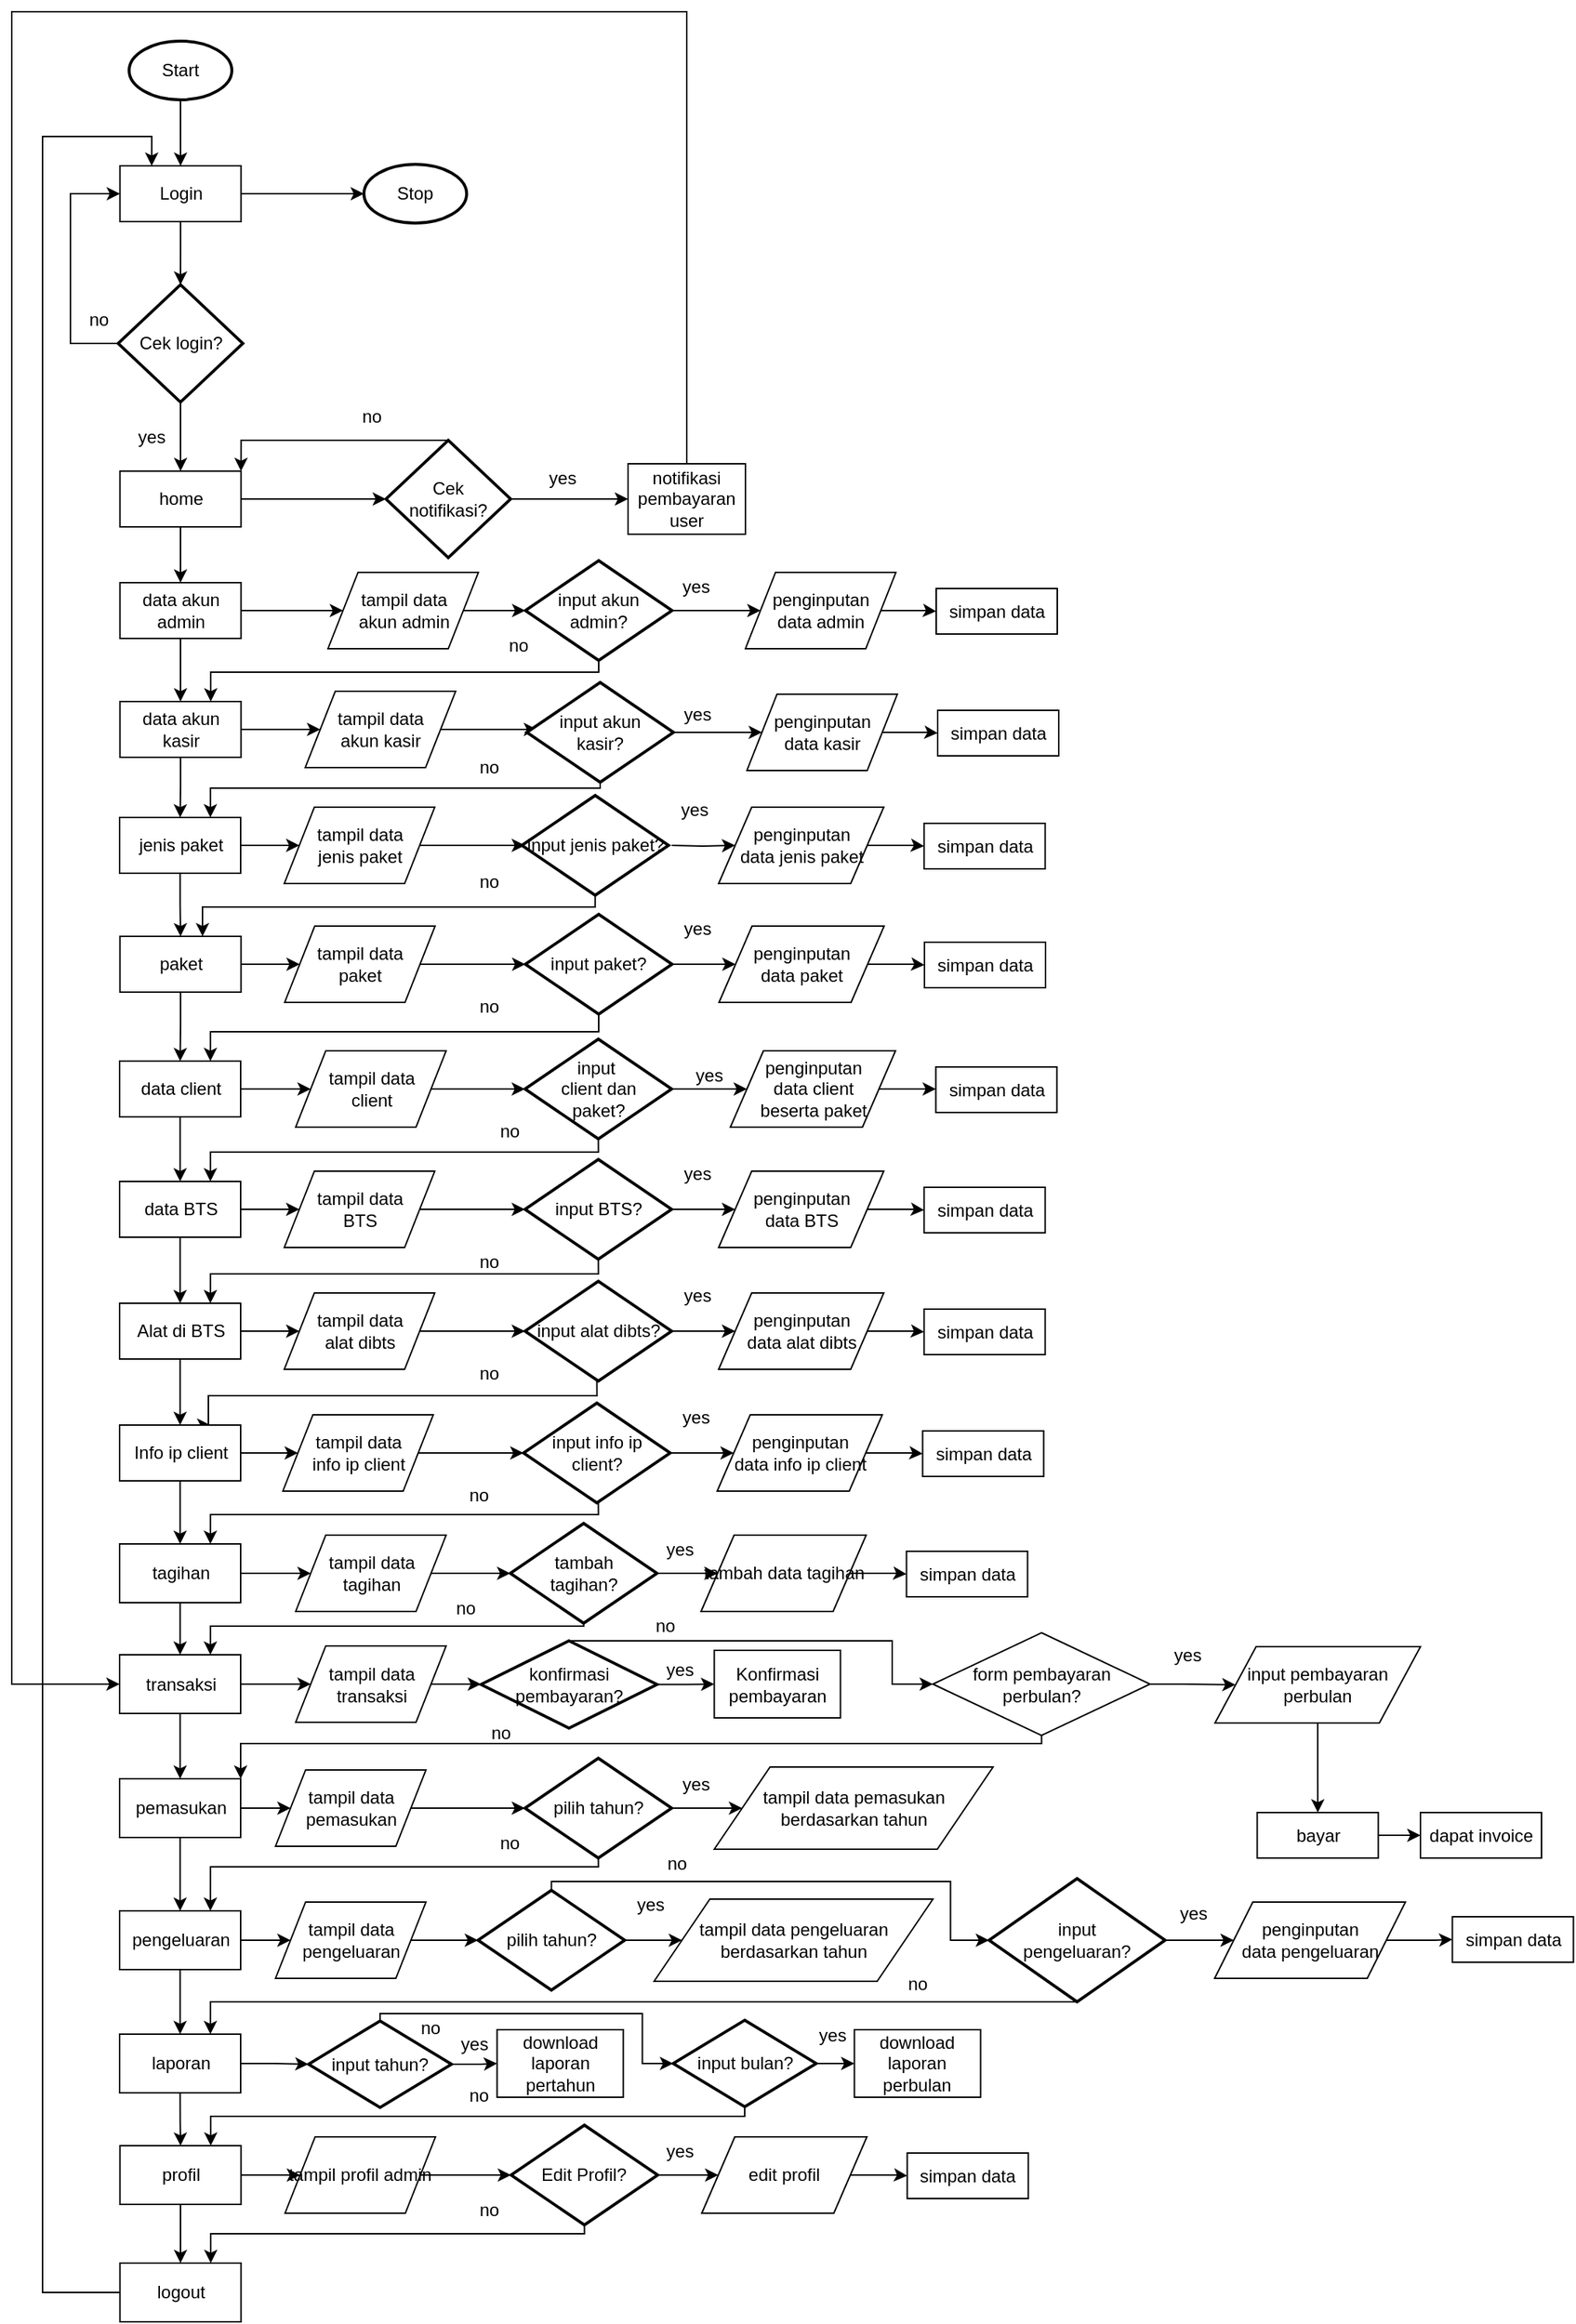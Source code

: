 <mxfile version="13.5.4" type="device"><diagram id="C5RBs43oDa-KdzZeNtuy" name="Page-1"><mxGraphModel dx="894" dy="447" grid="1" gridSize="10" guides="1" tooltips="1" connect="1" arrows="1" fold="1" page="1" pageScale="1" pageWidth="827" pageHeight="1169" math="0" shadow="0"><root><mxCell id="WIyWlLk6GJQsqaUBKTNV-0"/><mxCell id="WIyWlLk6GJQsqaUBKTNV-1" parent="WIyWlLk6GJQsqaUBKTNV-0"/><mxCell id="KHOEXjF2gYGAxF7AjPbU-5" value="" style="edgeStyle=orthogonalEdgeStyle;rounded=0;orthogonalLoop=1;jettySize=auto;html=1;" parent="WIyWlLk6GJQsqaUBKTNV-1" source="KHOEXjF2gYGAxF7AjPbU-3" target="KHOEXjF2gYGAxF7AjPbU-4" edge="1"><mxGeometry relative="1" as="geometry"/></mxCell><mxCell id="KHOEXjF2gYGAxF7AjPbU-3" value="Start" style="strokeWidth=2;html=1;shape=mxgraph.flowchart.start_1;whiteSpace=wrap;" parent="WIyWlLk6GJQsqaUBKTNV-1" vertex="1"><mxGeometry x="140" y="110" width="70" height="40" as="geometry"/></mxCell><mxCell id="KHOEXjF2gYGAxF7AjPbU-7" value="" style="edgeStyle=orthogonalEdgeStyle;rounded=0;orthogonalLoop=1;jettySize=auto;html=1;" parent="WIyWlLk6GJQsqaUBKTNV-1" source="KHOEXjF2gYGAxF7AjPbU-4" target="KHOEXjF2gYGAxF7AjPbU-6" edge="1"><mxGeometry relative="1" as="geometry"/></mxCell><mxCell id="KHOEXjF2gYGAxF7AjPbU-71" style="edgeStyle=orthogonalEdgeStyle;rounded=0;orthogonalLoop=1;jettySize=auto;html=1;exitX=1;exitY=0.5;exitDx=0;exitDy=0;entryX=0;entryY=0.5;entryDx=0;entryDy=0;entryPerimeter=0;" parent="WIyWlLk6GJQsqaUBKTNV-1" source="KHOEXjF2gYGAxF7AjPbU-4" target="KHOEXjF2gYGAxF7AjPbU-70" edge="1"><mxGeometry relative="1" as="geometry"/></mxCell><mxCell id="KHOEXjF2gYGAxF7AjPbU-4" value="Login" style="rounded=0;whiteSpace=wrap;html=1;" parent="WIyWlLk6GJQsqaUBKTNV-1" vertex="1"><mxGeometry x="133.75" y="195" width="82.5" height="38" as="geometry"/></mxCell><mxCell id="KHOEXjF2gYGAxF7AjPbU-8" style="edgeStyle=orthogonalEdgeStyle;rounded=0;orthogonalLoop=1;jettySize=auto;html=1;exitX=0;exitY=0.5;exitDx=0;exitDy=0;exitPerimeter=0;entryX=0;entryY=0.5;entryDx=0;entryDy=0;" parent="WIyWlLk6GJQsqaUBKTNV-1" source="KHOEXjF2gYGAxF7AjPbU-6" target="KHOEXjF2gYGAxF7AjPbU-4" edge="1"><mxGeometry relative="1" as="geometry"><Array as="points"><mxPoint x="100" y="316"/><mxPoint x="100" y="214"/></Array></mxGeometry></mxCell><mxCell id="KHOEXjF2gYGAxF7AjPbU-12" value="" style="edgeStyle=orthogonalEdgeStyle;rounded=0;orthogonalLoop=1;jettySize=auto;html=1;" parent="WIyWlLk6GJQsqaUBKTNV-1" source="KHOEXjF2gYGAxF7AjPbU-6" target="KHOEXjF2gYGAxF7AjPbU-11" edge="1"><mxGeometry relative="1" as="geometry"/></mxCell><mxCell id="KHOEXjF2gYGAxF7AjPbU-6" value="Cek login?" style="strokeWidth=2;html=1;shape=mxgraph.flowchart.decision;whiteSpace=wrap;" parent="WIyWlLk6GJQsqaUBKTNV-1" vertex="1"><mxGeometry x="132.5" y="276" width="85" height="80" as="geometry"/></mxCell><mxCell id="KHOEXjF2gYGAxF7AjPbU-9" value="no" style="text;html=1;align=center;verticalAlign=middle;resizable=0;points=[];autosize=1;" parent="WIyWlLk6GJQsqaUBKTNV-1" vertex="1"><mxGeometry x="103.75" y="290" width="30" height="20" as="geometry"/></mxCell><mxCell id="KHOEXjF2gYGAxF7AjPbU-19" style="edgeStyle=orthogonalEdgeStyle;rounded=0;orthogonalLoop=1;jettySize=auto;html=1;exitX=0.5;exitY=1;exitDx=0;exitDy=0;entryX=0.5;entryY=0;entryDx=0;entryDy=0;" parent="WIyWlLk6GJQsqaUBKTNV-1" source="KHOEXjF2gYGAxF7AjPbU-11" target="KHOEXjF2gYGAxF7AjPbU-14" edge="1"><mxGeometry relative="1" as="geometry"/></mxCell><mxCell id="KHOEXjF2gYGAxF7AjPbU-59" style="edgeStyle=orthogonalEdgeStyle;rounded=0;orthogonalLoop=1;jettySize=auto;html=1;exitX=1;exitY=0.5;exitDx=0;exitDy=0;entryX=0;entryY=0.5;entryDx=0;entryDy=0;entryPerimeter=0;" parent="WIyWlLk6GJQsqaUBKTNV-1" source="KHOEXjF2gYGAxF7AjPbU-11" target="KHOEXjF2gYGAxF7AjPbU-58" edge="1"><mxGeometry relative="1" as="geometry"/></mxCell><mxCell id="KHOEXjF2gYGAxF7AjPbU-11" value="home" style="rounded=0;whiteSpace=wrap;html=1;" parent="WIyWlLk6GJQsqaUBKTNV-1" vertex="1"><mxGeometry x="133.75" y="403" width="82.5" height="38" as="geometry"/></mxCell><mxCell id="KHOEXjF2gYGAxF7AjPbU-13" value="yes" style="text;html=1;align=center;verticalAlign=middle;resizable=0;points=[];autosize=1;" parent="WIyWlLk6GJQsqaUBKTNV-1" vertex="1"><mxGeometry x="140" y="370" width="30" height="20" as="geometry"/></mxCell><mxCell id="KHOEXjF2gYGAxF7AjPbU-33" style="edgeStyle=orthogonalEdgeStyle;rounded=0;orthogonalLoop=1;jettySize=auto;html=1;exitX=0.5;exitY=1;exitDx=0;exitDy=0;entryX=0.5;entryY=0;entryDx=0;entryDy=0;" parent="WIyWlLk6GJQsqaUBKTNV-1" source="KHOEXjF2gYGAxF7AjPbU-14" target="KHOEXjF2gYGAxF7AjPbU-32" edge="1"><mxGeometry relative="1" as="geometry"/></mxCell><mxCell id="W9WEEYqeX9v9jeVb6CMJ-9" style="edgeStyle=orthogonalEdgeStyle;rounded=0;orthogonalLoop=1;jettySize=auto;html=1;exitX=1;exitY=0.5;exitDx=0;exitDy=0;" parent="WIyWlLk6GJQsqaUBKTNV-1" source="KHOEXjF2gYGAxF7AjPbU-14" target="W9WEEYqeX9v9jeVb6CMJ-8" edge="1"><mxGeometry relative="1" as="geometry"/></mxCell><mxCell id="KHOEXjF2gYGAxF7AjPbU-14" value="data akun admin" style="rounded=0;whiteSpace=wrap;html=1;" parent="WIyWlLk6GJQsqaUBKTNV-1" vertex="1"><mxGeometry x="133.75" y="479" width="82.5" height="38" as="geometry"/></mxCell><mxCell id="W9WEEYqeX9v9jeVb6CMJ-11" style="edgeStyle=orthogonalEdgeStyle;rounded=0;orthogonalLoop=1;jettySize=auto;html=1;exitX=1;exitY=0.5;exitDx=0;exitDy=0;" parent="WIyWlLk6GJQsqaUBKTNV-1" source="KHOEXjF2gYGAxF7AjPbU-32" target="W9WEEYqeX9v9jeVb6CMJ-10" edge="1"><mxGeometry relative="1" as="geometry"/></mxCell><mxCell id="2PgL-HpikgE4C26ohB1P-10" value="" style="edgeStyle=orthogonalEdgeStyle;rounded=0;orthogonalLoop=1;jettySize=auto;html=1;" parent="WIyWlLk6GJQsqaUBKTNV-1" source="KHOEXjF2gYGAxF7AjPbU-32" target="2PgL-HpikgE4C26ohB1P-1" edge="1"><mxGeometry relative="1" as="geometry"/></mxCell><mxCell id="KHOEXjF2gYGAxF7AjPbU-32" value="data akun kasir" style="rounded=0;whiteSpace=wrap;html=1;" parent="WIyWlLk6GJQsqaUBKTNV-1" vertex="1"><mxGeometry x="133.75" y="560" width="82.5" height="38" as="geometry"/></mxCell><mxCell id="W9WEEYqeX9v9jeVb6CMJ-34" style="edgeStyle=orthogonalEdgeStyle;rounded=0;orthogonalLoop=1;jettySize=auto;html=1;exitX=1;exitY=0.5;exitDx=0;exitDy=0;entryX=0;entryY=0.5;entryDx=0;entryDy=0;" parent="WIyWlLk6GJQsqaUBKTNV-1" source="KHOEXjF2gYGAxF7AjPbU-37" target="W9WEEYqeX9v9jeVb6CMJ-12" edge="1"><mxGeometry relative="1" as="geometry"/></mxCell><mxCell id="2PgL-HpikgE4C26ohB1P-32" value="" style="edgeStyle=orthogonalEdgeStyle;rounded=0;orthogonalLoop=1;jettySize=auto;html=1;" parent="WIyWlLk6GJQsqaUBKTNV-1" source="KHOEXjF2gYGAxF7AjPbU-37" target="2PgL-HpikgE4C26ohB1P-22" edge="1"><mxGeometry relative="1" as="geometry"/></mxCell><mxCell id="KHOEXjF2gYGAxF7AjPbU-37" value="data client" style="rounded=0;whiteSpace=wrap;html=1;" parent="WIyWlLk6GJQsqaUBKTNV-1" vertex="1"><mxGeometry x="133.5" y="805" width="82.5" height="38" as="geometry"/></mxCell><mxCell id="W9WEEYqeX9v9jeVb6CMJ-46" style="edgeStyle=orthogonalEdgeStyle;rounded=0;orthogonalLoop=1;jettySize=auto;html=1;exitX=1;exitY=0.5;exitDx=0;exitDy=0;" parent="WIyWlLk6GJQsqaUBKTNV-1" source="KHOEXjF2gYGAxF7AjPbU-49" target="W9WEEYqeX9v9jeVb6CMJ-42" edge="1"><mxGeometry relative="1" as="geometry"/></mxCell><mxCell id="2PgL-HpikgE4C26ohB1P-15" value="" style="edgeStyle=orthogonalEdgeStyle;rounded=0;orthogonalLoop=1;jettySize=auto;html=1;" parent="WIyWlLk6GJQsqaUBKTNV-1" source="KHOEXjF2gYGAxF7AjPbU-49" target="KHOEXjF2gYGAxF7AjPbU-37" edge="1"><mxGeometry relative="1" as="geometry"/></mxCell><mxCell id="KHOEXjF2gYGAxF7AjPbU-49" value="paket" style="rounded=0;whiteSpace=wrap;html=1;" parent="WIyWlLk6GJQsqaUBKTNV-1" vertex="1"><mxGeometry x="133.75" y="720" width="82.5" height="38" as="geometry"/></mxCell><mxCell id="KHOEXjF2gYGAxF7AjPbU-61" style="edgeStyle=orthogonalEdgeStyle;rounded=0;orthogonalLoop=1;jettySize=auto;html=1;exitX=1;exitY=0.5;exitDx=0;exitDy=0;exitPerimeter=0;entryX=0;entryY=0.5;entryDx=0;entryDy=0;" parent="WIyWlLk6GJQsqaUBKTNV-1" source="KHOEXjF2gYGAxF7AjPbU-58" target="KHOEXjF2gYGAxF7AjPbU-60" edge="1"><mxGeometry relative="1" as="geometry"/></mxCell><mxCell id="KHOEXjF2gYGAxF7AjPbU-62" style="edgeStyle=orthogonalEdgeStyle;rounded=0;orthogonalLoop=1;jettySize=auto;html=1;exitX=0.5;exitY=0;exitDx=0;exitDy=0;exitPerimeter=0;entryX=1;entryY=0;entryDx=0;entryDy=0;" parent="WIyWlLk6GJQsqaUBKTNV-1" source="KHOEXjF2gYGAxF7AjPbU-58" target="KHOEXjF2gYGAxF7AjPbU-11" edge="1"><mxGeometry relative="1" as="geometry"><Array as="points"><mxPoint x="216" y="382"/></Array></mxGeometry></mxCell><mxCell id="KHOEXjF2gYGAxF7AjPbU-58" value="&lt;div&gt;Cek &lt;br&gt;&lt;/div&gt;&lt;div&gt;notifikasi?&lt;/div&gt;" style="strokeWidth=2;html=1;shape=mxgraph.flowchart.decision;whiteSpace=wrap;" parent="WIyWlLk6GJQsqaUBKTNV-1" vertex="1"><mxGeometry x="315" y="382" width="85" height="80" as="geometry"/></mxCell><mxCell id="tMZcwcmULG3RS7y5bWZO-0" style="edgeStyle=orthogonalEdgeStyle;rounded=0;orthogonalLoop=1;jettySize=auto;html=1;exitX=0.5;exitY=0;exitDx=0;exitDy=0;entryX=0;entryY=0.5;entryDx=0;entryDy=0;" parent="WIyWlLk6GJQsqaUBKTNV-1" source="KHOEXjF2gYGAxF7AjPbU-60" target="W9WEEYqeX9v9jeVb6CMJ-4" edge="1"><mxGeometry relative="1" as="geometry"><Array as="points"><mxPoint x="520" y="90"/><mxPoint x="60" y="90"/><mxPoint x="60" y="1230"/></Array></mxGeometry></mxCell><mxCell id="KHOEXjF2gYGAxF7AjPbU-60" value="notifikasi pembayaran user" style="rounded=0;whiteSpace=wrap;html=1;" parent="WIyWlLk6GJQsqaUBKTNV-1" vertex="1"><mxGeometry x="480" y="398" width="80" height="48" as="geometry"/></mxCell><mxCell id="KHOEXjF2gYGAxF7AjPbU-63" value="yes" style="text;html=1;align=center;verticalAlign=middle;resizable=0;points=[];autosize=1;" parent="WIyWlLk6GJQsqaUBKTNV-1" vertex="1"><mxGeometry x="420" y="398" width="30" height="20" as="geometry"/></mxCell><mxCell id="KHOEXjF2gYGAxF7AjPbU-64" value="no" style="text;html=1;align=center;verticalAlign=middle;resizable=0;points=[];autosize=1;" parent="WIyWlLk6GJQsqaUBKTNV-1" vertex="1"><mxGeometry x="290" y="356" width="30" height="20" as="geometry"/></mxCell><mxCell id="W9WEEYqeX9v9jeVb6CMJ-1" value="" style="edgeStyle=orthogonalEdgeStyle;rounded=0;orthogonalLoop=1;jettySize=auto;html=1;" parent="WIyWlLk6GJQsqaUBKTNV-1" source="KHOEXjF2gYGAxF7AjPbU-65" target="W9WEEYqeX9v9jeVb6CMJ-0" edge="1"><mxGeometry relative="1" as="geometry"/></mxCell><mxCell id="W9WEEYqeX9v9jeVb6CMJ-58" style="edgeStyle=orthogonalEdgeStyle;rounded=0;orthogonalLoop=1;jettySize=auto;html=1;exitX=1;exitY=0.5;exitDx=0;exitDy=0;entryX=0;entryY=0.5;entryDx=0;entryDy=0;" parent="WIyWlLk6GJQsqaUBKTNV-1" source="KHOEXjF2gYGAxF7AjPbU-65" target="W9WEEYqeX9v9jeVb6CMJ-57" edge="1"><mxGeometry relative="1" as="geometry"/></mxCell><mxCell id="KHOEXjF2gYGAxF7AjPbU-65" value="pemasukan" style="rounded=0;whiteSpace=wrap;html=1;" parent="WIyWlLk6GJQsqaUBKTNV-1" vertex="1"><mxGeometry x="133.5" y="1294" width="82.5" height="40" as="geometry"/></mxCell><mxCell id="W9WEEYqeX9v9jeVb6CMJ-3" value="" style="edgeStyle=orthogonalEdgeStyle;rounded=0;orthogonalLoop=1;jettySize=auto;html=1;" parent="WIyWlLk6GJQsqaUBKTNV-1" source="W9WEEYqeX9v9jeVb6CMJ-0" target="W9WEEYqeX9v9jeVb6CMJ-2" edge="1"><mxGeometry relative="1" as="geometry"/></mxCell><mxCell id="W9WEEYqeX9v9jeVb6CMJ-64" style="edgeStyle=orthogonalEdgeStyle;rounded=0;orthogonalLoop=1;jettySize=auto;html=1;exitX=1;exitY=0.5;exitDx=0;exitDy=0;" parent="WIyWlLk6GJQsqaUBKTNV-1" source="W9WEEYqeX9v9jeVb6CMJ-0" target="W9WEEYqeX9v9jeVb6CMJ-60" edge="1"><mxGeometry relative="1" as="geometry"/></mxCell><mxCell id="W9WEEYqeX9v9jeVb6CMJ-0" value="pengeluaran" style="rounded=0;whiteSpace=wrap;html=1;" parent="WIyWlLk6GJQsqaUBKTNV-1" vertex="1"><mxGeometry x="133.5" y="1384" width="82.5" height="40" as="geometry"/></mxCell><mxCell id="W9WEEYqeX9v9jeVb6CMJ-111" value="" style="edgeStyle=orthogonalEdgeStyle;rounded=0;orthogonalLoop=1;jettySize=auto;html=1;" parent="WIyWlLk6GJQsqaUBKTNV-1" source="W9WEEYqeX9v9jeVb6CMJ-2" target="W9WEEYqeX9v9jeVb6CMJ-110" edge="1"><mxGeometry relative="1" as="geometry"/></mxCell><mxCell id="2PgL-HpikgE4C26ohB1P-74" style="edgeStyle=orthogonalEdgeStyle;rounded=0;orthogonalLoop=1;jettySize=auto;html=1;exitX=0.5;exitY=1;exitDx=0;exitDy=0;" parent="WIyWlLk6GJQsqaUBKTNV-1" source="W9WEEYqeX9v9jeVb6CMJ-2" target="W9WEEYqeX9v9jeVb6CMJ-103" edge="1"><mxGeometry relative="1" as="geometry"/></mxCell><mxCell id="W9WEEYqeX9v9jeVb6CMJ-2" value="laporan" style="rounded=0;whiteSpace=wrap;html=1;" parent="WIyWlLk6GJQsqaUBKTNV-1" vertex="1"><mxGeometry x="133.5" y="1468" width="82.5" height="40" as="geometry"/></mxCell><mxCell id="W9WEEYqeX9v9jeVb6CMJ-92" style="edgeStyle=orthogonalEdgeStyle;rounded=0;orthogonalLoop=1;jettySize=auto;html=1;exitX=1;exitY=0.5;exitDx=0;exitDy=0;entryX=0;entryY=0.5;entryDx=0;entryDy=0;" parent="WIyWlLk6GJQsqaUBKTNV-1" source="W9WEEYqeX9v9jeVb6CMJ-4" target="W9WEEYqeX9v9jeVb6CMJ-91" edge="1"><mxGeometry relative="1" as="geometry"/></mxCell><mxCell id="2PgL-HpikgE4C26ohB1P-68" value="" style="edgeStyle=orthogonalEdgeStyle;rounded=0;orthogonalLoop=1;jettySize=auto;html=1;" parent="WIyWlLk6GJQsqaUBKTNV-1" source="W9WEEYqeX9v9jeVb6CMJ-4" target="KHOEXjF2gYGAxF7AjPbU-65" edge="1"><mxGeometry relative="1" as="geometry"/></mxCell><mxCell id="W9WEEYqeX9v9jeVb6CMJ-4" value="transaksi" style="rounded=0;whiteSpace=wrap;html=1;" parent="WIyWlLk6GJQsqaUBKTNV-1" vertex="1"><mxGeometry x="133.5" y="1209.5" width="82.5" height="40" as="geometry"/></mxCell><mxCell id="W9WEEYqeX9v9jeVb6CMJ-94" style="edgeStyle=orthogonalEdgeStyle;rounded=0;orthogonalLoop=1;jettySize=auto;html=1;exitX=1;exitY=0.5;exitDx=0;exitDy=0;entryX=0;entryY=0.5;entryDx=0;entryDy=0;" parent="WIyWlLk6GJQsqaUBKTNV-1" source="W9WEEYqeX9v9jeVb6CMJ-6" target="W9WEEYqeX9v9jeVb6CMJ-93" edge="1"><mxGeometry relative="1" as="geometry"/></mxCell><mxCell id="W9WEEYqeX9v9jeVb6CMJ-6" value="tagihan" style="rounded=0;whiteSpace=wrap;html=1;" parent="WIyWlLk6GJQsqaUBKTNV-1" vertex="1"><mxGeometry x="133.5" y="1134" width="82.5" height="40" as="geometry"/></mxCell><mxCell id="W9WEEYqeX9v9jeVb6CMJ-107" style="edgeStyle=orthogonalEdgeStyle;rounded=0;orthogonalLoop=1;jettySize=auto;html=1;exitX=0;exitY=0.5;exitDx=0;exitDy=0;entryX=0.25;entryY=0;entryDx=0;entryDy=0;" parent="WIyWlLk6GJQsqaUBKTNV-1" source="tMZcwcmULG3RS7y5bWZO-1" edge="1"><mxGeometry relative="1" as="geometry"><Array as="points"><mxPoint x="81" y="1644"/><mxPoint x="81" y="175"/><mxPoint x="155" y="175"/></Array><mxPoint x="133.5" y="1724" as="sourcePoint"/><mxPoint x="155.375" y="195" as="targetPoint"/></mxGeometry></mxCell><mxCell id="tMZcwcmULG3RS7y5bWZO-2" value="" style="edgeStyle=orthogonalEdgeStyle;rounded=0;orthogonalLoop=1;jettySize=auto;html=1;" parent="WIyWlLk6GJQsqaUBKTNV-1" source="W9WEEYqeX9v9jeVb6CMJ-103" target="tMZcwcmULG3RS7y5bWZO-1" edge="1"><mxGeometry relative="1" as="geometry"/></mxCell><mxCell id="tMZcwcmULG3RS7y5bWZO-5" style="edgeStyle=orthogonalEdgeStyle;rounded=0;orthogonalLoop=1;jettySize=auto;html=1;exitX=1;exitY=0.5;exitDx=0;exitDy=0;" parent="WIyWlLk6GJQsqaUBKTNV-1" source="W9WEEYqeX9v9jeVb6CMJ-103" target="tMZcwcmULG3RS7y5bWZO-3" edge="1"><mxGeometry relative="1" as="geometry"/></mxCell><mxCell id="W9WEEYqeX9v9jeVb6CMJ-103" value="profil" style="rounded=0;whiteSpace=wrap;html=1;" parent="WIyWlLk6GJQsqaUBKTNV-1" vertex="1"><mxGeometry x="133.75" y="1544" width="82.5" height="40" as="geometry"/></mxCell><mxCell id="tMZcwcmULG3RS7y5bWZO-1" value="logout" style="rounded=0;whiteSpace=wrap;html=1;" parent="WIyWlLk6GJQsqaUBKTNV-1" vertex="1"><mxGeometry x="133.75" y="1624" width="82.5" height="40" as="geometry"/></mxCell><mxCell id="KHOEXjF2gYGAxF7AjPbU-70" value="Stop" style="strokeWidth=2;html=1;shape=mxgraph.flowchart.start_1;whiteSpace=wrap;" parent="WIyWlLk6GJQsqaUBKTNV-1" vertex="1"><mxGeometry x="300" y="194" width="70" height="40" as="geometry"/></mxCell><mxCell id="W9WEEYqeX9v9jeVb6CMJ-14" style="edgeStyle=orthogonalEdgeStyle;rounded=0;orthogonalLoop=1;jettySize=auto;html=1;exitX=1;exitY=0.5;exitDx=0;exitDy=0;entryX=0;entryY=0.5;entryDx=0;entryDy=0;entryPerimeter=0;" parent="WIyWlLk6GJQsqaUBKTNV-1" source="W9WEEYqeX9v9jeVb6CMJ-8" target="W9WEEYqeX9v9jeVb6CMJ-13" edge="1"><mxGeometry relative="1" as="geometry"/></mxCell><mxCell id="W9WEEYqeX9v9jeVb6CMJ-8" value="&lt;div&gt;tampil data&lt;/div&gt;&lt;div&gt; akun admin&lt;/div&gt;" style="shape=parallelogram;perimeter=parallelogramPerimeter;whiteSpace=wrap;html=1;" parent="WIyWlLk6GJQsqaUBKTNV-1" vertex="1"><mxGeometry x="275.5" y="472" width="102.5" height="52" as="geometry"/></mxCell><mxCell id="W9WEEYqeX9v9jeVb6CMJ-29" style="edgeStyle=orthogonalEdgeStyle;rounded=0;orthogonalLoop=1;jettySize=auto;html=1;exitX=1;exitY=0.5;exitDx=0;exitDy=0;entryX=0.07;entryY=0.471;entryDx=0;entryDy=0;entryPerimeter=0;" parent="WIyWlLk6GJQsqaUBKTNV-1" source="W9WEEYqeX9v9jeVb6CMJ-10" target="W9WEEYqeX9v9jeVb6CMJ-22" edge="1"><mxGeometry relative="1" as="geometry"/></mxCell><mxCell id="W9WEEYqeX9v9jeVb6CMJ-10" value="&lt;div&gt;tampil data&lt;/div&gt;&lt;div&gt; akun kasir&lt;br&gt;&lt;/div&gt;" style="shape=parallelogram;perimeter=parallelogramPerimeter;whiteSpace=wrap;html=1;" parent="WIyWlLk6GJQsqaUBKTNV-1" vertex="1"><mxGeometry x="260" y="553" width="102.5" height="52" as="geometry"/></mxCell><mxCell id="W9WEEYqeX9v9jeVb6CMJ-39" style="edgeStyle=orthogonalEdgeStyle;rounded=0;orthogonalLoop=1;jettySize=auto;html=1;exitX=1;exitY=0.5;exitDx=0;exitDy=0;" parent="WIyWlLk6GJQsqaUBKTNV-1" source="W9WEEYqeX9v9jeVb6CMJ-12" target="W9WEEYqeX9v9jeVb6CMJ-35" edge="1"><mxGeometry relative="1" as="geometry"/></mxCell><mxCell id="W9WEEYqeX9v9jeVb6CMJ-12" value="&lt;div&gt;tampil data&lt;/div&gt;&lt;div&gt; client&lt;br&gt;&lt;/div&gt;" style="shape=parallelogram;perimeter=parallelogramPerimeter;whiteSpace=wrap;html=1;" parent="WIyWlLk6GJQsqaUBKTNV-1" vertex="1"><mxGeometry x="253.5" y="798" width="102.5" height="52" as="geometry"/></mxCell><mxCell id="W9WEEYqeX9v9jeVb6CMJ-15" style="edgeStyle=orthogonalEdgeStyle;rounded=0;orthogonalLoop=1;jettySize=auto;html=1;exitX=0.5;exitY=1;exitDx=0;exitDy=0;exitPerimeter=0;entryX=0.75;entryY=0;entryDx=0;entryDy=0;" parent="WIyWlLk6GJQsqaUBKTNV-1" source="W9WEEYqeX9v9jeVb6CMJ-13" target="KHOEXjF2gYGAxF7AjPbU-32" edge="1"><mxGeometry relative="1" as="geometry"><Array as="points"><mxPoint x="460" y="540"/><mxPoint x="196" y="540"/></Array></mxGeometry></mxCell><mxCell id="W9WEEYqeX9v9jeVb6CMJ-19" style="edgeStyle=orthogonalEdgeStyle;rounded=0;orthogonalLoop=1;jettySize=auto;html=1;exitX=1;exitY=0.5;exitDx=0;exitDy=0;exitPerimeter=0;" parent="WIyWlLk6GJQsqaUBKTNV-1" source="W9WEEYqeX9v9jeVb6CMJ-13" target="W9WEEYqeX9v9jeVb6CMJ-18" edge="1"><mxGeometry relative="1" as="geometry"/></mxCell><mxCell id="W9WEEYqeX9v9jeVb6CMJ-13" value="input akun admin?" style="strokeWidth=2;html=1;shape=mxgraph.flowchart.decision;whiteSpace=wrap;" parent="WIyWlLk6GJQsqaUBKTNV-1" vertex="1"><mxGeometry x="410" y="464" width="100" height="68" as="geometry"/></mxCell><mxCell id="W9WEEYqeX9v9jeVb6CMJ-16" value="no" style="text;html=1;align=center;verticalAlign=middle;resizable=0;points=[];autosize=1;" parent="WIyWlLk6GJQsqaUBKTNV-1" vertex="1"><mxGeometry x="390" y="512" width="30" height="20" as="geometry"/></mxCell><mxCell id="W9WEEYqeX9v9jeVb6CMJ-17" value="yes" style="text;html=1;align=center;verticalAlign=middle;resizable=0;points=[];autosize=1;" parent="WIyWlLk6GJQsqaUBKTNV-1" vertex="1"><mxGeometry x="511" y="472" width="30" height="20" as="geometry"/></mxCell><mxCell id="W9WEEYqeX9v9jeVb6CMJ-21" style="edgeStyle=orthogonalEdgeStyle;rounded=0;orthogonalLoop=1;jettySize=auto;html=1;exitX=1;exitY=0.5;exitDx=0;exitDy=0;" parent="WIyWlLk6GJQsqaUBKTNV-1" source="W9WEEYqeX9v9jeVb6CMJ-18" target="W9WEEYqeX9v9jeVb6CMJ-20" edge="1"><mxGeometry relative="1" as="geometry"/></mxCell><mxCell id="W9WEEYqeX9v9jeVb6CMJ-18" value="&lt;div&gt;penginputan &lt;br&gt;&lt;/div&gt;&lt;div&gt;data admin&lt;/div&gt;" style="shape=parallelogram;perimeter=parallelogramPerimeter;whiteSpace=wrap;html=1;" parent="WIyWlLk6GJQsqaUBKTNV-1" vertex="1"><mxGeometry x="560" y="472" width="102.5" height="52" as="geometry"/></mxCell><mxCell id="W9WEEYqeX9v9jeVb6CMJ-20" value="simpan data" style="rounded=0;whiteSpace=wrap;html=1;" parent="WIyWlLk6GJQsqaUBKTNV-1" vertex="1"><mxGeometry x="690" y="483" width="82.5" height="31" as="geometry"/></mxCell><mxCell id="W9WEEYqeX9v9jeVb6CMJ-28" style="edgeStyle=orthogonalEdgeStyle;rounded=0;orthogonalLoop=1;jettySize=auto;html=1;exitX=1;exitY=0.5;exitDx=0;exitDy=0;exitPerimeter=0;" parent="WIyWlLk6GJQsqaUBKTNV-1" source="W9WEEYqeX9v9jeVb6CMJ-22" target="W9WEEYqeX9v9jeVb6CMJ-25" edge="1"><mxGeometry relative="1" as="geometry"/></mxCell><mxCell id="2PgL-HpikgE4C26ohB1P-17" style="edgeStyle=orthogonalEdgeStyle;rounded=0;orthogonalLoop=1;jettySize=auto;html=1;exitX=0.5;exitY=1;exitDx=0;exitDy=0;exitPerimeter=0;entryX=0.75;entryY=0;entryDx=0;entryDy=0;" parent="WIyWlLk6GJQsqaUBKTNV-1" source="W9WEEYqeX9v9jeVb6CMJ-22" target="2PgL-HpikgE4C26ohB1P-1" edge="1"><mxGeometry relative="1" as="geometry"><Array as="points"><mxPoint x="461" y="619"/><mxPoint x="195" y="619"/></Array></mxGeometry></mxCell><mxCell id="W9WEEYqeX9v9jeVb6CMJ-22" value="&lt;div&gt;input akun &lt;br&gt;&lt;/div&gt;&lt;div&gt;kasir?&lt;/div&gt;" style="strokeWidth=2;html=1;shape=mxgraph.flowchart.decision;whiteSpace=wrap;" parent="WIyWlLk6GJQsqaUBKTNV-1" vertex="1"><mxGeometry x="411" y="547" width="100" height="68" as="geometry"/></mxCell><mxCell id="W9WEEYqeX9v9jeVb6CMJ-24" value="yes" style="text;html=1;align=center;verticalAlign=middle;resizable=0;points=[];autosize=1;" parent="WIyWlLk6GJQsqaUBKTNV-1" vertex="1"><mxGeometry x="512" y="559" width="30" height="20" as="geometry"/></mxCell><mxCell id="W9WEEYqeX9v9jeVb6CMJ-27" style="edgeStyle=orthogonalEdgeStyle;rounded=0;orthogonalLoop=1;jettySize=auto;html=1;exitX=1;exitY=0.5;exitDx=0;exitDy=0;" parent="WIyWlLk6GJQsqaUBKTNV-1" source="W9WEEYqeX9v9jeVb6CMJ-25" target="W9WEEYqeX9v9jeVb6CMJ-26" edge="1"><mxGeometry relative="1" as="geometry"/></mxCell><mxCell id="W9WEEYqeX9v9jeVb6CMJ-25" value="&lt;div&gt;penginputan &lt;br&gt;&lt;/div&gt;&lt;div&gt;data kasir&lt;br&gt;&lt;/div&gt;" style="shape=parallelogram;perimeter=parallelogramPerimeter;whiteSpace=wrap;html=1;" parent="WIyWlLk6GJQsqaUBKTNV-1" vertex="1"><mxGeometry x="561" y="555" width="102.5" height="52" as="geometry"/></mxCell><mxCell id="W9WEEYqeX9v9jeVb6CMJ-26" value="simpan data" style="rounded=0;whiteSpace=wrap;html=1;" parent="WIyWlLk6GJQsqaUBKTNV-1" vertex="1"><mxGeometry x="691" y="566" width="82.5" height="31" as="geometry"/></mxCell><mxCell id="W9WEEYqeX9v9jeVb6CMJ-40" style="edgeStyle=orthogonalEdgeStyle;rounded=0;orthogonalLoop=1;jettySize=auto;html=1;exitX=1;exitY=0.5;exitDx=0;exitDy=0;exitPerimeter=0;" parent="WIyWlLk6GJQsqaUBKTNV-1" source="W9WEEYqeX9v9jeVb6CMJ-35" target="W9WEEYqeX9v9jeVb6CMJ-37" edge="1"><mxGeometry relative="1" as="geometry"/></mxCell><mxCell id="2PgL-HpikgE4C26ohB1P-33" style="edgeStyle=orthogonalEdgeStyle;rounded=0;orthogonalLoop=1;jettySize=auto;html=1;exitX=0.5;exitY=1;exitDx=0;exitDy=0;exitPerimeter=0;entryX=0.75;entryY=0;entryDx=0;entryDy=0;" parent="WIyWlLk6GJQsqaUBKTNV-1" source="W9WEEYqeX9v9jeVb6CMJ-35" target="2PgL-HpikgE4C26ohB1P-22" edge="1"><mxGeometry relative="1" as="geometry"><Array as="points"><mxPoint x="460" y="867"/><mxPoint x="195" y="867"/></Array></mxGeometry></mxCell><mxCell id="W9WEEYqeX9v9jeVb6CMJ-35" value="&lt;div&gt;input&amp;nbsp; &lt;br&gt;&lt;/div&gt;&lt;div&gt;client dan &lt;br&gt;&lt;/div&gt;&lt;div&gt;paket?&lt;/div&gt;" style="strokeWidth=2;html=1;shape=mxgraph.flowchart.decision;whiteSpace=wrap;" parent="WIyWlLk6GJQsqaUBKTNV-1" vertex="1"><mxGeometry x="409.75" y="790" width="100" height="68" as="geometry"/></mxCell><mxCell id="W9WEEYqeX9v9jeVb6CMJ-36" value="yes" style="text;html=1;align=center;verticalAlign=middle;resizable=0;points=[];autosize=1;" parent="WIyWlLk6GJQsqaUBKTNV-1" vertex="1"><mxGeometry x="519.75" y="805" width="30" height="20" as="geometry"/></mxCell><mxCell id="W9WEEYqeX9v9jeVb6CMJ-41" style="edgeStyle=orthogonalEdgeStyle;rounded=0;orthogonalLoop=1;jettySize=auto;html=1;exitX=1;exitY=0.5;exitDx=0;exitDy=0;entryX=0;entryY=0.5;entryDx=0;entryDy=0;" parent="WIyWlLk6GJQsqaUBKTNV-1" source="W9WEEYqeX9v9jeVb6CMJ-37" target="W9WEEYqeX9v9jeVb6CMJ-38" edge="1"><mxGeometry relative="1" as="geometry"/></mxCell><mxCell id="W9WEEYqeX9v9jeVb6CMJ-37" value="&lt;div&gt;penginputan &lt;br&gt;&lt;/div&gt;&lt;div&gt;data client &lt;br&gt;&lt;/div&gt;&lt;div&gt;beserta paket&lt;br&gt;&lt;/div&gt;" style="shape=parallelogram;perimeter=parallelogramPerimeter;whiteSpace=wrap;html=1;" parent="WIyWlLk6GJQsqaUBKTNV-1" vertex="1"><mxGeometry x="549.75" y="798" width="112.5" height="52" as="geometry"/></mxCell><mxCell id="W9WEEYqeX9v9jeVb6CMJ-38" value="simpan data" style="rounded=0;whiteSpace=wrap;html=1;" parent="WIyWlLk6GJQsqaUBKTNV-1" vertex="1"><mxGeometry x="689.75" y="809" width="82.5" height="31" as="geometry"/></mxCell><mxCell id="W9WEEYqeX9v9jeVb6CMJ-47" style="edgeStyle=orthogonalEdgeStyle;rounded=0;orthogonalLoop=1;jettySize=auto;html=1;exitX=1;exitY=0.5;exitDx=0;exitDy=0;" parent="WIyWlLk6GJQsqaUBKTNV-1" source="W9WEEYqeX9v9jeVb6CMJ-42" target="W9WEEYqeX9v9jeVb6CMJ-43" edge="1"><mxGeometry relative="1" as="geometry"/></mxCell><mxCell id="W9WEEYqeX9v9jeVb6CMJ-42" value="&lt;div&gt;tampil data &lt;br&gt;&lt;/div&gt;&lt;div&gt;paket&lt;/div&gt;" style="shape=parallelogram;perimeter=parallelogramPerimeter;whiteSpace=wrap;html=1;" parent="WIyWlLk6GJQsqaUBKTNV-1" vertex="1"><mxGeometry x="246" y="713" width="102.5" height="52" as="geometry"/></mxCell><mxCell id="W9WEEYqeX9v9jeVb6CMJ-50" style="edgeStyle=orthogonalEdgeStyle;rounded=0;orthogonalLoop=1;jettySize=auto;html=1;exitX=1;exitY=0.5;exitDx=0;exitDy=0;exitPerimeter=0;" parent="WIyWlLk6GJQsqaUBKTNV-1" source="W9WEEYqeX9v9jeVb6CMJ-43" target="W9WEEYqeX9v9jeVb6CMJ-48" edge="1"><mxGeometry relative="1" as="geometry"/></mxCell><mxCell id="2PgL-HpikgE4C26ohB1P-16" style="edgeStyle=orthogonalEdgeStyle;rounded=0;orthogonalLoop=1;jettySize=auto;html=1;exitX=0.5;exitY=1;exitDx=0;exitDy=0;exitPerimeter=0;entryX=0.75;entryY=0;entryDx=0;entryDy=0;" parent="WIyWlLk6GJQsqaUBKTNV-1" source="W9WEEYqeX9v9jeVb6CMJ-43" target="KHOEXjF2gYGAxF7AjPbU-37" edge="1"><mxGeometry relative="1" as="geometry"><Array as="points"><mxPoint x="460" y="785"/><mxPoint x="195" y="785"/></Array></mxGeometry></mxCell><mxCell id="W9WEEYqeX9v9jeVb6CMJ-43" value="input paket?" style="strokeWidth=2;html=1;shape=mxgraph.flowchart.decision;whiteSpace=wrap;" parent="WIyWlLk6GJQsqaUBKTNV-1" vertex="1"><mxGeometry x="410" y="705" width="100" height="68" as="geometry"/></mxCell><mxCell id="W9WEEYqeX9v9jeVb6CMJ-51" style="edgeStyle=orthogonalEdgeStyle;rounded=0;orthogonalLoop=1;jettySize=auto;html=1;exitX=1;exitY=0.5;exitDx=0;exitDy=0;" parent="WIyWlLk6GJQsqaUBKTNV-1" source="W9WEEYqeX9v9jeVb6CMJ-48" target="W9WEEYqeX9v9jeVb6CMJ-49" edge="1"><mxGeometry relative="1" as="geometry"/></mxCell><mxCell id="W9WEEYqeX9v9jeVb6CMJ-48" value="&lt;div&gt;penginputan &lt;br&gt;&lt;/div&gt;&lt;div&gt;data paket&lt;br&gt;&lt;/div&gt;" style="shape=parallelogram;perimeter=parallelogramPerimeter;whiteSpace=wrap;html=1;" parent="WIyWlLk6GJQsqaUBKTNV-1" vertex="1"><mxGeometry x="542" y="713" width="112.5" height="52" as="geometry"/></mxCell><mxCell id="W9WEEYqeX9v9jeVb6CMJ-49" value="simpan data" style="rounded=0;whiteSpace=wrap;html=1;" parent="WIyWlLk6GJQsqaUBKTNV-1" vertex="1"><mxGeometry x="682" y="724" width="82.5" height="31" as="geometry"/></mxCell><mxCell id="W9WEEYqeX9v9jeVb6CMJ-52" value="yes" style="text;html=1;align=center;verticalAlign=middle;resizable=0;points=[];autosize=1;" parent="WIyWlLk6GJQsqaUBKTNV-1" vertex="1"><mxGeometry x="512" y="705" width="30" height="20" as="geometry"/></mxCell><mxCell id="W9WEEYqeX9v9jeVb6CMJ-61" style="edgeStyle=orthogonalEdgeStyle;rounded=0;orthogonalLoop=1;jettySize=auto;html=1;exitX=1;exitY=0.5;exitDx=0;exitDy=0;" parent="WIyWlLk6GJQsqaUBKTNV-1" source="W9WEEYqeX9v9jeVb6CMJ-57" target="W9WEEYqeX9v9jeVb6CMJ-59" edge="1"><mxGeometry relative="1" as="geometry"/></mxCell><mxCell id="W9WEEYqeX9v9jeVb6CMJ-57" value="&lt;div&gt;tampil data &lt;br&gt;&lt;/div&gt;&lt;div&gt;pemasukan&lt;/div&gt;" style="shape=parallelogram;perimeter=parallelogramPerimeter;whiteSpace=wrap;html=1;" parent="WIyWlLk6GJQsqaUBKTNV-1" vertex="1"><mxGeometry x="239.75" y="1288" width="102.5" height="52" as="geometry"/></mxCell><mxCell id="W9WEEYqeX9v9jeVb6CMJ-62" style="edgeStyle=orthogonalEdgeStyle;rounded=0;orthogonalLoop=1;jettySize=auto;html=1;exitX=0.5;exitY=1;exitDx=0;exitDy=0;exitPerimeter=0;entryX=0.75;entryY=0;entryDx=0;entryDy=0;" parent="WIyWlLk6GJQsqaUBKTNV-1" source="W9WEEYqeX9v9jeVb6CMJ-59" target="W9WEEYqeX9v9jeVb6CMJ-0" edge="1"><mxGeometry relative="1" as="geometry"><Array as="points"><mxPoint x="459.75" y="1354"/><mxPoint x="195.75" y="1354"/></Array></mxGeometry></mxCell><mxCell id="W9WEEYqeX9v9jeVb6CMJ-74" value="" style="edgeStyle=orthogonalEdgeStyle;rounded=0;orthogonalLoop=1;jettySize=auto;html=1;" parent="WIyWlLk6GJQsqaUBKTNV-1" source="W9WEEYqeX9v9jeVb6CMJ-59" target="W9WEEYqeX9v9jeVb6CMJ-68" edge="1"><mxGeometry relative="1" as="geometry"/></mxCell><mxCell id="W9WEEYqeX9v9jeVb6CMJ-59" value="pilih tahun?" style="strokeWidth=2;html=1;shape=mxgraph.flowchart.decision;whiteSpace=wrap;" parent="WIyWlLk6GJQsqaUBKTNV-1" vertex="1"><mxGeometry x="409.75" y="1280" width="100" height="68" as="geometry"/></mxCell><mxCell id="W9WEEYqeX9v9jeVb6CMJ-66" style="edgeStyle=orthogonalEdgeStyle;rounded=0;orthogonalLoop=1;jettySize=auto;html=1;exitX=1;exitY=0.5;exitDx=0;exitDy=0;" parent="WIyWlLk6GJQsqaUBKTNV-1" source="W9WEEYqeX9v9jeVb6CMJ-60" target="W9WEEYqeX9v9jeVb6CMJ-65" edge="1"><mxGeometry relative="1" as="geometry"/></mxCell><mxCell id="W9WEEYqeX9v9jeVb6CMJ-60" value="&lt;div&gt;tampil data &lt;br&gt;&lt;/div&gt;&lt;div&gt;pengeluaran&lt;/div&gt;" style="shape=parallelogram;perimeter=parallelogramPerimeter;whiteSpace=wrap;html=1;" parent="WIyWlLk6GJQsqaUBKTNV-1" vertex="1"><mxGeometry x="239.75" y="1378" width="102.5" height="52" as="geometry"/></mxCell><mxCell id="W9WEEYqeX9v9jeVb6CMJ-63" value="no" style="text;html=1;align=center;verticalAlign=middle;resizable=0;points=[];autosize=1;" parent="WIyWlLk6GJQsqaUBKTNV-1" vertex="1"><mxGeometry x="383.75" y="1328" width="30" height="20" as="geometry"/></mxCell><mxCell id="W9WEEYqeX9v9jeVb6CMJ-76" style="edgeStyle=orthogonalEdgeStyle;rounded=0;orthogonalLoop=1;jettySize=auto;html=1;exitX=1;exitY=0.5;exitDx=0;exitDy=0;exitPerimeter=0;" parent="WIyWlLk6GJQsqaUBKTNV-1" source="W9WEEYqeX9v9jeVb6CMJ-65" target="W9WEEYqeX9v9jeVb6CMJ-75" edge="1"><mxGeometry relative="1" as="geometry"/></mxCell><mxCell id="W9WEEYqeX9v9jeVb6CMJ-81" style="edgeStyle=orthogonalEdgeStyle;rounded=0;orthogonalLoop=1;jettySize=auto;html=1;exitX=0.5;exitY=0;exitDx=0;exitDy=0;exitPerimeter=0;" parent="WIyWlLk6GJQsqaUBKTNV-1" source="W9WEEYqeX9v9jeVb6CMJ-65" target="W9WEEYqeX9v9jeVb6CMJ-67" edge="1"><mxGeometry relative="1" as="geometry"><Array as="points"><mxPoint x="427.75" y="1364"/><mxPoint x="699.75" y="1364"/><mxPoint x="699.75" y="1404"/></Array></mxGeometry></mxCell><mxCell id="W9WEEYqeX9v9jeVb6CMJ-65" value="pilih tahun?" style="strokeWidth=2;html=1;shape=mxgraph.flowchart.decision;whiteSpace=wrap;" parent="WIyWlLk6GJQsqaUBKTNV-1" vertex="1"><mxGeometry x="377.75" y="1370" width="100" height="68" as="geometry"/></mxCell><mxCell id="W9WEEYqeX9v9jeVb6CMJ-83" style="edgeStyle=orthogonalEdgeStyle;rounded=0;orthogonalLoop=1;jettySize=auto;html=1;exitX=0.5;exitY=1;exitDx=0;exitDy=0;exitPerimeter=0;entryX=0.75;entryY=0;entryDx=0;entryDy=0;" parent="WIyWlLk6GJQsqaUBKTNV-1" source="W9WEEYqeX9v9jeVb6CMJ-67" target="W9WEEYqeX9v9jeVb6CMJ-2" edge="1"><mxGeometry relative="1" as="geometry"><Array as="points"><mxPoint x="195.75" y="1446"/></Array></mxGeometry></mxCell><mxCell id="W9WEEYqeX9v9jeVb6CMJ-87" style="edgeStyle=orthogonalEdgeStyle;rounded=0;orthogonalLoop=1;jettySize=auto;html=1;exitX=1;exitY=0.5;exitDx=0;exitDy=0;exitPerimeter=0;entryX=0;entryY=0.5;entryDx=0;entryDy=0;" parent="WIyWlLk6GJQsqaUBKTNV-1" source="W9WEEYqeX9v9jeVb6CMJ-67" target="W9WEEYqeX9v9jeVb6CMJ-85" edge="1"><mxGeometry relative="1" as="geometry"/></mxCell><mxCell id="W9WEEYqeX9v9jeVb6CMJ-67" value="&lt;div&gt;input&lt;/div&gt;&lt;div&gt; pengeluaran?&lt;/div&gt;" style="strokeWidth=2;html=1;shape=mxgraph.flowchart.decision;whiteSpace=wrap;" parent="WIyWlLk6GJQsqaUBKTNV-1" vertex="1"><mxGeometry x="726" y="1362" width="120" height="84" as="geometry"/></mxCell><mxCell id="W9WEEYqeX9v9jeVb6CMJ-68" value="&lt;div&gt;tampil data pemasukan berdasarkan tahun&lt;br&gt;&lt;/div&gt;" style="shape=parallelogram;perimeter=parallelogramPerimeter;whiteSpace=wrap;html=1;" parent="WIyWlLk6GJQsqaUBKTNV-1" vertex="1"><mxGeometry x="538.75" y="1286" width="190" height="56" as="geometry"/></mxCell><mxCell id="W9WEEYqeX9v9jeVb6CMJ-75" value="&lt;div&gt;tampil data pengeluaran berdasarkan tahun&lt;br&gt;&lt;/div&gt;" style="shape=parallelogram;perimeter=parallelogramPerimeter;whiteSpace=wrap;html=1;" parent="WIyWlLk6GJQsqaUBKTNV-1" vertex="1"><mxGeometry x="497.75" y="1376" width="190" height="56" as="geometry"/></mxCell><mxCell id="W9WEEYqeX9v9jeVb6CMJ-77" value="yes" style="text;html=1;align=center;verticalAlign=middle;resizable=0;points=[];autosize=1;" parent="WIyWlLk6GJQsqaUBKTNV-1" vertex="1"><mxGeometry x="510.75" y="1288" width="30" height="20" as="geometry"/></mxCell><mxCell id="W9WEEYqeX9v9jeVb6CMJ-79" value="yes" style="text;html=1;align=center;verticalAlign=middle;resizable=0;points=[];autosize=1;" parent="WIyWlLk6GJQsqaUBKTNV-1" vertex="1"><mxGeometry x="479.75" y="1370" width="30" height="20" as="geometry"/></mxCell><mxCell id="W9WEEYqeX9v9jeVb6CMJ-82" value="no" style="text;html=1;align=center;verticalAlign=middle;resizable=0;points=[];autosize=1;" parent="WIyWlLk6GJQsqaUBKTNV-1" vertex="1"><mxGeometry x="497.75" y="1342" width="30" height="20" as="geometry"/></mxCell><mxCell id="W9WEEYqeX9v9jeVb6CMJ-84" value="no" style="text;html=1;align=center;verticalAlign=middle;resizable=0;points=[];autosize=1;" parent="WIyWlLk6GJQsqaUBKTNV-1" vertex="1"><mxGeometry x="662.25" y="1424" width="30" height="20" as="geometry"/></mxCell><mxCell id="W9WEEYqeX9v9jeVb6CMJ-89" value="" style="edgeStyle=orthogonalEdgeStyle;rounded=0;orthogonalLoop=1;jettySize=auto;html=1;" parent="WIyWlLk6GJQsqaUBKTNV-1" source="W9WEEYqeX9v9jeVb6CMJ-85" target="W9WEEYqeX9v9jeVb6CMJ-86" edge="1"><mxGeometry relative="1" as="geometry"/></mxCell><mxCell id="W9WEEYqeX9v9jeVb6CMJ-85" value="&lt;div&gt;penginputan &lt;br&gt;&lt;/div&gt;&lt;div&gt;data pengeluaran&lt;/div&gt;" style="shape=parallelogram;perimeter=parallelogramPerimeter;whiteSpace=wrap;html=1;" parent="WIyWlLk6GJQsqaUBKTNV-1" vertex="1"><mxGeometry x="879.75" y="1378" width="130" height="52" as="geometry"/></mxCell><mxCell id="W9WEEYqeX9v9jeVb6CMJ-86" value="simpan data" style="rounded=0;whiteSpace=wrap;html=1;" parent="WIyWlLk6GJQsqaUBKTNV-1" vertex="1"><mxGeometry x="1041.75" y="1388" width="82.5" height="31" as="geometry"/></mxCell><mxCell id="W9WEEYqeX9v9jeVb6CMJ-90" value="yes" style="text;html=1;align=center;verticalAlign=middle;resizable=0;points=[];autosize=1;" parent="WIyWlLk6GJQsqaUBKTNV-1" vertex="1"><mxGeometry x="849.75" y="1376" width="30" height="20" as="geometry"/></mxCell><mxCell id="W9WEEYqeX9v9jeVb6CMJ-131" style="edgeStyle=orthogonalEdgeStyle;rounded=0;orthogonalLoop=1;jettySize=auto;html=1;exitX=1;exitY=0.5;exitDx=0;exitDy=0;entryX=0;entryY=0.5;entryDx=0;entryDy=0;entryPerimeter=0;" parent="WIyWlLk6GJQsqaUBKTNV-1" source="W9WEEYqeX9v9jeVb6CMJ-91" target="W9WEEYqeX9v9jeVb6CMJ-130" edge="1"><mxGeometry relative="1" as="geometry"/></mxCell><mxCell id="W9WEEYqeX9v9jeVb6CMJ-91" value="&lt;div&gt;tampil data &lt;br&gt;&lt;/div&gt;&lt;div&gt;transaksi&lt;br&gt;&lt;/div&gt;" style="shape=parallelogram;perimeter=parallelogramPerimeter;whiteSpace=wrap;html=1;" parent="WIyWlLk6GJQsqaUBKTNV-1" vertex="1"><mxGeometry x="253.5" y="1203.5" width="102.5" height="52" as="geometry"/></mxCell><mxCell id="W9WEEYqeX9v9jeVb6CMJ-96" value="" style="edgeStyle=orthogonalEdgeStyle;rounded=0;orthogonalLoop=1;jettySize=auto;html=1;" parent="WIyWlLk6GJQsqaUBKTNV-1" source="W9WEEYqeX9v9jeVb6CMJ-93" target="W9WEEYqeX9v9jeVb6CMJ-95" edge="1"><mxGeometry relative="1" as="geometry"/></mxCell><mxCell id="W9WEEYqeX9v9jeVb6CMJ-93" value="&lt;div&gt;tampil data &lt;br&gt;&lt;/div&gt;&lt;div&gt;tagihan&lt;br&gt;&lt;/div&gt;" style="shape=parallelogram;perimeter=parallelogramPerimeter;whiteSpace=wrap;html=1;" parent="WIyWlLk6GJQsqaUBKTNV-1" vertex="1"><mxGeometry x="253.5" y="1128" width="102.5" height="52" as="geometry"/></mxCell><mxCell id="W9WEEYqeX9v9jeVb6CMJ-99" value="" style="edgeStyle=orthogonalEdgeStyle;rounded=0;orthogonalLoop=1;jettySize=auto;html=1;" parent="WIyWlLk6GJQsqaUBKTNV-1" source="W9WEEYqeX9v9jeVb6CMJ-95" target="W9WEEYqeX9v9jeVb6CMJ-97" edge="1"><mxGeometry relative="1" as="geometry"/></mxCell><mxCell id="2PgL-HpikgE4C26ohB1P-66" style="edgeStyle=orthogonalEdgeStyle;rounded=0;orthogonalLoop=1;jettySize=auto;html=1;exitX=0.5;exitY=1;exitDx=0;exitDy=0;exitPerimeter=0;entryX=0.75;entryY=0;entryDx=0;entryDy=0;" parent="WIyWlLk6GJQsqaUBKTNV-1" source="W9WEEYqeX9v9jeVb6CMJ-95" target="W9WEEYqeX9v9jeVb6CMJ-4" edge="1"><mxGeometry relative="1" as="geometry"><Array as="points"><mxPoint x="450" y="1190"/><mxPoint x="195" y="1190"/></Array></mxGeometry></mxCell><mxCell id="W9WEEYqeX9v9jeVb6CMJ-95" value="&lt;div&gt;tambah &lt;br&gt;&lt;/div&gt;&lt;div&gt;tagihan?&lt;/div&gt;" style="strokeWidth=2;html=1;shape=mxgraph.flowchart.decision;whiteSpace=wrap;" parent="WIyWlLk6GJQsqaUBKTNV-1" vertex="1"><mxGeometry x="399.75" y="1120" width="100" height="68" as="geometry"/></mxCell><mxCell id="W9WEEYqeX9v9jeVb6CMJ-100" value="" style="edgeStyle=orthogonalEdgeStyle;rounded=0;orthogonalLoop=1;jettySize=auto;html=1;" parent="WIyWlLk6GJQsqaUBKTNV-1" source="W9WEEYqeX9v9jeVb6CMJ-97" target="W9WEEYqeX9v9jeVb6CMJ-98" edge="1"><mxGeometry relative="1" as="geometry"/></mxCell><mxCell id="W9WEEYqeX9v9jeVb6CMJ-97" value="tambah data tagihan" style="shape=parallelogram;perimeter=parallelogramPerimeter;whiteSpace=wrap;html=1;" parent="WIyWlLk6GJQsqaUBKTNV-1" vertex="1"><mxGeometry x="529.75" y="1128" width="112.5" height="52" as="geometry"/></mxCell><mxCell id="W9WEEYqeX9v9jeVb6CMJ-98" value="simpan data" style="rounded=0;whiteSpace=wrap;html=1;" parent="WIyWlLk6GJQsqaUBKTNV-1" vertex="1"><mxGeometry x="669.75" y="1139" width="82.5" height="31" as="geometry"/></mxCell><mxCell id="W9WEEYqeX9v9jeVb6CMJ-101" value="yes" style="text;html=1;align=center;verticalAlign=middle;resizable=0;points=[];autosize=1;" parent="WIyWlLk6GJQsqaUBKTNV-1" vertex="1"><mxGeometry x="499.75" y="1128" width="30" height="20" as="geometry"/></mxCell><mxCell id="2PgL-HpikgE4C26ohB1P-65" value="" style="edgeStyle=orthogonalEdgeStyle;rounded=0;orthogonalLoop=1;jettySize=auto;html=1;" parent="WIyWlLk6GJQsqaUBKTNV-1" source="W9WEEYqeX9v9jeVb6CMJ-102" target="W9WEEYqeX9v9jeVb6CMJ-4" edge="1"><mxGeometry relative="1" as="geometry"/></mxCell><mxCell id="W9WEEYqeX9v9jeVb6CMJ-102" value="tagihan" style="rounded=0;whiteSpace=wrap;html=1;" parent="WIyWlLk6GJQsqaUBKTNV-1" vertex="1"><mxGeometry x="133.5" y="1134" width="82.5" height="40" as="geometry"/></mxCell><mxCell id="W9WEEYqeX9v9jeVb6CMJ-117" value="" style="edgeStyle=orthogonalEdgeStyle;rounded=0;orthogonalLoop=1;jettySize=auto;html=1;" parent="WIyWlLk6GJQsqaUBKTNV-1" source="W9WEEYqeX9v9jeVb6CMJ-110" target="W9WEEYqeX9v9jeVb6CMJ-114" edge="1"><mxGeometry relative="1" as="geometry"/></mxCell><mxCell id="W9WEEYqeX9v9jeVb6CMJ-118" style="edgeStyle=orthogonalEdgeStyle;rounded=0;orthogonalLoop=1;jettySize=auto;html=1;exitX=0.5;exitY=0;exitDx=0;exitDy=0;exitPerimeter=0;entryX=0;entryY=0.5;entryDx=0;entryDy=0;entryPerimeter=0;" parent="WIyWlLk6GJQsqaUBKTNV-1" source="W9WEEYqeX9v9jeVb6CMJ-110" target="W9WEEYqeX9v9jeVb6CMJ-112" edge="1"><mxGeometry relative="1" as="geometry"><Array as="points"><mxPoint x="310.75" y="1454"/><mxPoint x="489.75" y="1454"/><mxPoint x="489.75" y="1488"/></Array></mxGeometry></mxCell><mxCell id="W9WEEYqeX9v9jeVb6CMJ-110" value="input tahun?" style="strokeWidth=2;html=1;shape=mxgraph.flowchart.decision;whiteSpace=wrap;" parent="WIyWlLk6GJQsqaUBKTNV-1" vertex="1"><mxGeometry x="262.25" y="1459" width="97.5" height="59" as="geometry"/></mxCell><mxCell id="W9WEEYqeX9v9jeVb6CMJ-126" value="" style="edgeStyle=orthogonalEdgeStyle;rounded=0;orthogonalLoop=1;jettySize=auto;html=1;" parent="WIyWlLk6GJQsqaUBKTNV-1" source="W9WEEYqeX9v9jeVb6CMJ-112" target="W9WEEYqeX9v9jeVb6CMJ-125" edge="1"><mxGeometry relative="1" as="geometry"/></mxCell><mxCell id="2PgL-HpikgE4C26ohB1P-71" style="edgeStyle=orthogonalEdgeStyle;rounded=0;orthogonalLoop=1;jettySize=auto;html=1;exitX=0.5;exitY=1;exitDx=0;exitDy=0;exitPerimeter=0;entryX=0.75;entryY=0;entryDx=0;entryDy=0;" parent="WIyWlLk6GJQsqaUBKTNV-1" source="W9WEEYqeX9v9jeVb6CMJ-112" target="W9WEEYqeX9v9jeVb6CMJ-103" edge="1"><mxGeometry relative="1" as="geometry"><Array as="points"><mxPoint x="560" y="1524"/><mxPoint x="196" y="1524"/></Array></mxGeometry></mxCell><mxCell id="W9WEEYqeX9v9jeVb6CMJ-112" value="input bulan?" style="strokeWidth=2;html=1;shape=mxgraph.flowchart.decision;whiteSpace=wrap;" parent="WIyWlLk6GJQsqaUBKTNV-1" vertex="1"><mxGeometry x="510.75" y="1458.5" width="97.5" height="59" as="geometry"/></mxCell><mxCell id="W9WEEYqeX9v9jeVb6CMJ-114" value="download laporan pertahun" style="rounded=0;whiteSpace=wrap;html=1;" parent="WIyWlLk6GJQsqaUBKTNV-1" vertex="1"><mxGeometry x="390.75" y="1465" width="86" height="46" as="geometry"/></mxCell><mxCell id="W9WEEYqeX9v9jeVb6CMJ-120" value="yes" style="text;html=1;align=center;verticalAlign=middle;resizable=0;points=[];autosize=1;" parent="WIyWlLk6GJQsqaUBKTNV-1" vertex="1"><mxGeometry x="359.75" y="1465" width="30" height="20" as="geometry"/></mxCell><mxCell id="W9WEEYqeX9v9jeVb6CMJ-121" value="no" style="text;html=1;align=center;verticalAlign=middle;resizable=0;points=[];autosize=1;" parent="WIyWlLk6GJQsqaUBKTNV-1" vertex="1"><mxGeometry x="362.5" y="1500" width="30" height="20" as="geometry"/></mxCell><mxCell id="W9WEEYqeX9v9jeVb6CMJ-123" value="no" style="text;html=1;align=center;verticalAlign=middle;resizable=0;points=[];autosize=1;" parent="WIyWlLk6GJQsqaUBKTNV-1" vertex="1"><mxGeometry x="329.75" y="1454" width="30" height="20" as="geometry"/></mxCell><mxCell id="W9WEEYqeX9v9jeVb6CMJ-125" value="download laporan perbulan" style="rounded=0;whiteSpace=wrap;html=1;" parent="WIyWlLk6GJQsqaUBKTNV-1" vertex="1"><mxGeometry x="634.25" y="1465" width="86" height="46" as="geometry"/></mxCell><mxCell id="W9WEEYqeX9v9jeVb6CMJ-128" value="yes" style="text;html=1;align=center;verticalAlign=middle;resizable=0;points=[];autosize=1;" parent="WIyWlLk6GJQsqaUBKTNV-1" vertex="1"><mxGeometry x="604.25" y="1458.5" width="30" height="20" as="geometry"/></mxCell><mxCell id="W9WEEYqeX9v9jeVb6CMJ-135" value="" style="edgeStyle=orthogonalEdgeStyle;rounded=0;orthogonalLoop=1;jettySize=auto;html=1;" parent="WIyWlLk6GJQsqaUBKTNV-1" source="W9WEEYqeX9v9jeVb6CMJ-130" target="W9WEEYqeX9v9jeVb6CMJ-134" edge="1"><mxGeometry relative="1" as="geometry"/></mxCell><mxCell id="ySaGgOBD8IPIW5et9Ull-5" style="edgeStyle=orthogonalEdgeStyle;rounded=0;orthogonalLoop=1;jettySize=auto;html=1;exitX=0.5;exitY=0;exitDx=0;exitDy=0;exitPerimeter=0;entryX=0;entryY=0.5;entryDx=0;entryDy=0;" edge="1" parent="WIyWlLk6GJQsqaUBKTNV-1" source="W9WEEYqeX9v9jeVb6CMJ-130" target="ySaGgOBD8IPIW5et9Ull-4"><mxGeometry relative="1" as="geometry"><Array as="points"><mxPoint x="660" y="1200"/><mxPoint x="660" y="1230"/></Array></mxGeometry></mxCell><mxCell id="W9WEEYqeX9v9jeVb6CMJ-130" value="konfirmasi pembayaran?" style="strokeWidth=2;html=1;shape=mxgraph.flowchart.decision;whiteSpace=wrap;" parent="WIyWlLk6GJQsqaUBKTNV-1" vertex="1"><mxGeometry x="379.75" y="1200" width="120" height="59.5" as="geometry"/></mxCell><mxCell id="W9WEEYqeX9v9jeVb6CMJ-134" value="Konfirmasi pembayaran" style="rounded=0;whiteSpace=wrap;html=1;" parent="WIyWlLk6GJQsqaUBKTNV-1" vertex="1"><mxGeometry x="538.75" y="1206.5" width="86" height="46" as="geometry"/></mxCell><mxCell id="tMZcwcmULG3RS7y5bWZO-6" style="edgeStyle=orthogonalEdgeStyle;rounded=0;orthogonalLoop=1;jettySize=auto;html=1;exitX=1;exitY=0.5;exitDx=0;exitDy=0;entryX=0;entryY=0.5;entryDx=0;entryDy=0;entryPerimeter=0;" parent="WIyWlLk6GJQsqaUBKTNV-1" source="tMZcwcmULG3RS7y5bWZO-3" target="tMZcwcmULG3RS7y5bWZO-4" edge="1"><mxGeometry relative="1" as="geometry"/></mxCell><mxCell id="tMZcwcmULG3RS7y5bWZO-3" value="&lt;div&gt;tampil profil admin&lt;br&gt;&lt;/div&gt;" style="shape=parallelogram;perimeter=parallelogramPerimeter;whiteSpace=wrap;html=1;" parent="WIyWlLk6GJQsqaUBKTNV-1" vertex="1"><mxGeometry x="246.25" y="1538" width="102.5" height="52" as="geometry"/></mxCell><mxCell id="tMZcwcmULG3RS7y5bWZO-9" value="" style="edgeStyle=orthogonalEdgeStyle;rounded=0;orthogonalLoop=1;jettySize=auto;html=1;" parent="WIyWlLk6GJQsqaUBKTNV-1" source="tMZcwcmULG3RS7y5bWZO-4" target="tMZcwcmULG3RS7y5bWZO-7" edge="1"><mxGeometry relative="1" as="geometry"/></mxCell><mxCell id="tMZcwcmULG3RS7y5bWZO-11" style="edgeStyle=orthogonalEdgeStyle;rounded=0;orthogonalLoop=1;jettySize=auto;html=1;exitX=0.5;exitY=1;exitDx=0;exitDy=0;exitPerimeter=0;entryX=0.75;entryY=0;entryDx=0;entryDy=0;" parent="WIyWlLk6GJQsqaUBKTNV-1" source="tMZcwcmULG3RS7y5bWZO-4" target="tMZcwcmULG3RS7y5bWZO-1" edge="1"><mxGeometry relative="1" as="geometry"><Array as="points"><mxPoint x="450.25" y="1604"/><mxPoint x="195.25" y="1604"/></Array></mxGeometry></mxCell><mxCell id="tMZcwcmULG3RS7y5bWZO-4" value="Edit Profil?" style="strokeWidth=2;html=1;shape=mxgraph.flowchart.decision;whiteSpace=wrap;" parent="WIyWlLk6GJQsqaUBKTNV-1" vertex="1"><mxGeometry x="400.25" y="1530" width="100" height="68" as="geometry"/></mxCell><mxCell id="tMZcwcmULG3RS7y5bWZO-10" value="" style="edgeStyle=orthogonalEdgeStyle;rounded=0;orthogonalLoop=1;jettySize=auto;html=1;" parent="WIyWlLk6GJQsqaUBKTNV-1" source="tMZcwcmULG3RS7y5bWZO-7" target="tMZcwcmULG3RS7y5bWZO-8" edge="1"><mxGeometry relative="1" as="geometry"/></mxCell><mxCell id="tMZcwcmULG3RS7y5bWZO-7" value="edit profil" style="shape=parallelogram;perimeter=parallelogramPerimeter;whiteSpace=wrap;html=1;" parent="WIyWlLk6GJQsqaUBKTNV-1" vertex="1"><mxGeometry x="530.25" y="1538" width="112.5" height="52" as="geometry"/></mxCell><mxCell id="tMZcwcmULG3RS7y5bWZO-8" value="simpan data" style="rounded=0;whiteSpace=wrap;html=1;" parent="WIyWlLk6GJQsqaUBKTNV-1" vertex="1"><mxGeometry x="670.25" y="1549" width="82.5" height="31" as="geometry"/></mxCell><mxCell id="tMZcwcmULG3RS7y5bWZO-12" value="no" style="text;html=1;align=center;verticalAlign=middle;resizable=0;points=[];autosize=1;" parent="WIyWlLk6GJQsqaUBKTNV-1" vertex="1"><mxGeometry x="370.25" y="1578" width="30" height="20" as="geometry"/></mxCell><mxCell id="tMZcwcmULG3RS7y5bWZO-13" value="yes" style="text;html=1;align=center;verticalAlign=middle;resizable=0;points=[];autosize=1;" parent="WIyWlLk6GJQsqaUBKTNV-1" vertex="1"><mxGeometry x="500.25" y="1538" width="30" height="20" as="geometry"/></mxCell><mxCell id="2PgL-HpikgE4C26ohB1P-0" style="edgeStyle=orthogonalEdgeStyle;rounded=0;orthogonalLoop=1;jettySize=auto;html=1;exitX=1;exitY=0.5;exitDx=0;exitDy=0;" parent="WIyWlLk6GJQsqaUBKTNV-1" source="2PgL-HpikgE4C26ohB1P-1" target="2PgL-HpikgE4C26ohB1P-3" edge="1"><mxGeometry relative="1" as="geometry"/></mxCell><mxCell id="2PgL-HpikgE4C26ohB1P-12" value="" style="edgeStyle=orthogonalEdgeStyle;rounded=0;orthogonalLoop=1;jettySize=auto;html=1;" parent="WIyWlLk6GJQsqaUBKTNV-1" source="2PgL-HpikgE4C26ohB1P-1" target="KHOEXjF2gYGAxF7AjPbU-49" edge="1"><mxGeometry relative="1" as="geometry"/></mxCell><mxCell id="2PgL-HpikgE4C26ohB1P-1" value="jenis paket" style="rounded=0;whiteSpace=wrap;html=1;" parent="WIyWlLk6GJQsqaUBKTNV-1" vertex="1"><mxGeometry x="133.5" y="639" width="82.5" height="38" as="geometry"/></mxCell><mxCell id="2PgL-HpikgE4C26ohB1P-2" style="edgeStyle=orthogonalEdgeStyle;rounded=0;orthogonalLoop=1;jettySize=auto;html=1;exitX=1;exitY=0.5;exitDx=0;exitDy=0;" parent="WIyWlLk6GJQsqaUBKTNV-1" source="2PgL-HpikgE4C26ohB1P-3" edge="1"><mxGeometry relative="1" as="geometry"><mxPoint x="409.75" y="658" as="targetPoint"/></mxGeometry></mxCell><mxCell id="2PgL-HpikgE4C26ohB1P-3" value="&lt;div&gt;tampil data &lt;br&gt;&lt;/div&gt;&lt;div&gt;jenis paket&lt;/div&gt;" style="shape=parallelogram;perimeter=parallelogramPerimeter;whiteSpace=wrap;html=1;" parent="WIyWlLk6GJQsqaUBKTNV-1" vertex="1"><mxGeometry x="245.75" y="632" width="102.5" height="52" as="geometry"/></mxCell><mxCell id="2PgL-HpikgE4C26ohB1P-4" style="edgeStyle=orthogonalEdgeStyle;rounded=0;orthogonalLoop=1;jettySize=auto;html=1;exitX=1;exitY=0.5;exitDx=0;exitDy=0;exitPerimeter=0;" parent="WIyWlLk6GJQsqaUBKTNV-1" target="2PgL-HpikgE4C26ohB1P-7" edge="1"><mxGeometry relative="1" as="geometry"><mxPoint x="509.75" y="658" as="sourcePoint"/></mxGeometry></mxCell><mxCell id="2PgL-HpikgE4C26ohB1P-11" style="edgeStyle=orthogonalEdgeStyle;rounded=0;orthogonalLoop=1;jettySize=auto;html=1;exitX=0.5;exitY=1;exitDx=0;exitDy=0;exitPerimeter=0;entryX=0.682;entryY=0;entryDx=0;entryDy=0;entryPerimeter=0;" parent="WIyWlLk6GJQsqaUBKTNV-1" source="2PgL-HpikgE4C26ohB1P-5" target="KHOEXjF2gYGAxF7AjPbU-49" edge="1"><mxGeometry relative="1" as="geometry"><Array as="points"><mxPoint x="458" y="700"/><mxPoint x="190" y="700"/></Array></mxGeometry></mxCell><mxCell id="2PgL-HpikgE4C26ohB1P-5" value="input jenis paket?" style="strokeWidth=2;html=1;shape=mxgraph.flowchart.decision;whiteSpace=wrap;" parent="WIyWlLk6GJQsqaUBKTNV-1" vertex="1"><mxGeometry x="407.62" y="624" width="100" height="68" as="geometry"/></mxCell><mxCell id="2PgL-HpikgE4C26ohB1P-6" style="edgeStyle=orthogonalEdgeStyle;rounded=0;orthogonalLoop=1;jettySize=auto;html=1;exitX=1;exitY=0.5;exitDx=0;exitDy=0;" parent="WIyWlLk6GJQsqaUBKTNV-1" source="2PgL-HpikgE4C26ohB1P-7" target="2PgL-HpikgE4C26ohB1P-8" edge="1"><mxGeometry relative="1" as="geometry"/></mxCell><mxCell id="2PgL-HpikgE4C26ohB1P-7" value="&lt;div&gt;penginputan &lt;br&gt;&lt;/div&gt;&lt;div&gt;data jenis paket&lt;br&gt;&lt;/div&gt;" style="shape=parallelogram;perimeter=parallelogramPerimeter;whiteSpace=wrap;html=1;" parent="WIyWlLk6GJQsqaUBKTNV-1" vertex="1"><mxGeometry x="541.75" y="632" width="112.5" height="52" as="geometry"/></mxCell><mxCell id="2PgL-HpikgE4C26ohB1P-8" value="simpan data" style="rounded=0;whiteSpace=wrap;html=1;" parent="WIyWlLk6GJQsqaUBKTNV-1" vertex="1"><mxGeometry x="681.75" y="643" width="82.5" height="31" as="geometry"/></mxCell><mxCell id="2PgL-HpikgE4C26ohB1P-9" value="yes" style="text;html=1;align=center;verticalAlign=middle;resizable=0;points=[];autosize=1;" parent="WIyWlLk6GJQsqaUBKTNV-1" vertex="1"><mxGeometry x="509.62" y="624" width="30" height="20" as="geometry"/></mxCell><mxCell id="2PgL-HpikgE4C26ohB1P-13" value="no" style="text;html=1;align=center;verticalAlign=middle;resizable=0;points=[];autosize=1;" parent="WIyWlLk6GJQsqaUBKTNV-1" vertex="1"><mxGeometry x="370" y="673" width="30" height="20" as="geometry"/></mxCell><mxCell id="2PgL-HpikgE4C26ohB1P-18" value="no" style="text;html=1;align=center;verticalAlign=middle;resizable=0;points=[];autosize=1;" parent="WIyWlLk6GJQsqaUBKTNV-1" vertex="1"><mxGeometry x="370.25" y="595" width="30" height="20" as="geometry"/></mxCell><mxCell id="2PgL-HpikgE4C26ohB1P-19" value="no" style="text;html=1;align=center;verticalAlign=middle;resizable=0;points=[];autosize=1;" parent="WIyWlLk6GJQsqaUBKTNV-1" vertex="1"><mxGeometry x="370" y="758" width="30" height="20" as="geometry"/></mxCell><mxCell id="2PgL-HpikgE4C26ohB1P-21" style="edgeStyle=orthogonalEdgeStyle;rounded=0;orthogonalLoop=1;jettySize=auto;html=1;exitX=1;exitY=0.5;exitDx=0;exitDy=0;" parent="WIyWlLk6GJQsqaUBKTNV-1" source="2PgL-HpikgE4C26ohB1P-22" target="2PgL-HpikgE4C26ohB1P-24" edge="1"><mxGeometry relative="1" as="geometry"/></mxCell><mxCell id="2PgL-HpikgE4C26ohB1P-45" value="" style="edgeStyle=orthogonalEdgeStyle;rounded=0;orthogonalLoop=1;jettySize=auto;html=1;" parent="WIyWlLk6GJQsqaUBKTNV-1" source="2PgL-HpikgE4C26ohB1P-22" target="2PgL-HpikgE4C26ohB1P-36" edge="1"><mxGeometry relative="1" as="geometry"/></mxCell><mxCell id="2PgL-HpikgE4C26ohB1P-22" value="data BTS" style="rounded=0;whiteSpace=wrap;html=1;" parent="WIyWlLk6GJQsqaUBKTNV-1" vertex="1"><mxGeometry x="133.5" y="887" width="82.5" height="38" as="geometry"/></mxCell><mxCell id="2PgL-HpikgE4C26ohB1P-23" style="edgeStyle=orthogonalEdgeStyle;rounded=0;orthogonalLoop=1;jettySize=auto;html=1;exitX=1;exitY=0.5;exitDx=0;exitDy=0;" parent="WIyWlLk6GJQsqaUBKTNV-1" source="2PgL-HpikgE4C26ohB1P-24" target="2PgL-HpikgE4C26ohB1P-26" edge="1"><mxGeometry relative="1" as="geometry"/></mxCell><mxCell id="2PgL-HpikgE4C26ohB1P-24" value="&lt;div&gt;tampil data &lt;br&gt;&lt;/div&gt;&lt;div&gt;BTS&lt;/div&gt;" style="shape=parallelogram;perimeter=parallelogramPerimeter;whiteSpace=wrap;html=1;" parent="WIyWlLk6GJQsqaUBKTNV-1" vertex="1"><mxGeometry x="245.75" y="880" width="102.5" height="52" as="geometry"/></mxCell><mxCell id="2PgL-HpikgE4C26ohB1P-25" style="edgeStyle=orthogonalEdgeStyle;rounded=0;orthogonalLoop=1;jettySize=auto;html=1;exitX=1;exitY=0.5;exitDx=0;exitDy=0;exitPerimeter=0;" parent="WIyWlLk6GJQsqaUBKTNV-1" source="2PgL-HpikgE4C26ohB1P-26" target="2PgL-HpikgE4C26ohB1P-28" edge="1"><mxGeometry relative="1" as="geometry"/></mxCell><mxCell id="2PgL-HpikgE4C26ohB1P-46" style="edgeStyle=orthogonalEdgeStyle;rounded=0;orthogonalLoop=1;jettySize=auto;html=1;exitX=0.5;exitY=1;exitDx=0;exitDy=0;exitPerimeter=0;entryX=0.75;entryY=0;entryDx=0;entryDy=0;" parent="WIyWlLk6GJQsqaUBKTNV-1" source="2PgL-HpikgE4C26ohB1P-26" target="2PgL-HpikgE4C26ohB1P-36" edge="1"><mxGeometry relative="1" as="geometry"><Array as="points"><mxPoint x="460" y="950"/><mxPoint x="195" y="950"/></Array></mxGeometry></mxCell><mxCell id="2PgL-HpikgE4C26ohB1P-26" value="input BTS?" style="strokeWidth=2;html=1;shape=mxgraph.flowchart.decision;whiteSpace=wrap;" parent="WIyWlLk6GJQsqaUBKTNV-1" vertex="1"><mxGeometry x="409.75" y="872" width="100" height="68" as="geometry"/></mxCell><mxCell id="2PgL-HpikgE4C26ohB1P-27" style="edgeStyle=orthogonalEdgeStyle;rounded=0;orthogonalLoop=1;jettySize=auto;html=1;exitX=1;exitY=0.5;exitDx=0;exitDy=0;" parent="WIyWlLk6GJQsqaUBKTNV-1" source="2PgL-HpikgE4C26ohB1P-28" target="2PgL-HpikgE4C26ohB1P-29" edge="1"><mxGeometry relative="1" as="geometry"/></mxCell><mxCell id="2PgL-HpikgE4C26ohB1P-28" value="&lt;div&gt;penginputan &lt;br&gt;&lt;/div&gt;&lt;div&gt;data BTS&lt;br&gt;&lt;/div&gt;" style="shape=parallelogram;perimeter=parallelogramPerimeter;whiteSpace=wrap;html=1;" parent="WIyWlLk6GJQsqaUBKTNV-1" vertex="1"><mxGeometry x="541.75" y="880" width="112.5" height="52" as="geometry"/></mxCell><mxCell id="2PgL-HpikgE4C26ohB1P-29" value="simpan data" style="rounded=0;whiteSpace=wrap;html=1;" parent="WIyWlLk6GJQsqaUBKTNV-1" vertex="1"><mxGeometry x="681.75" y="891" width="82.5" height="31" as="geometry"/></mxCell><mxCell id="2PgL-HpikgE4C26ohB1P-30" value="yes" style="text;html=1;align=center;verticalAlign=middle;resizable=0;points=[];autosize=1;" parent="WIyWlLk6GJQsqaUBKTNV-1" vertex="1"><mxGeometry x="511.75" y="872" width="30" height="20" as="geometry"/></mxCell><mxCell id="2PgL-HpikgE4C26ohB1P-34" value="no" style="text;html=1;align=center;verticalAlign=middle;resizable=0;points=[];autosize=1;" parent="WIyWlLk6GJQsqaUBKTNV-1" vertex="1"><mxGeometry x="384.25" y="843" width="30" height="20" as="geometry"/></mxCell><mxCell id="2PgL-HpikgE4C26ohB1P-35" style="edgeStyle=orthogonalEdgeStyle;rounded=0;orthogonalLoop=1;jettySize=auto;html=1;exitX=1;exitY=0.5;exitDx=0;exitDy=0;" parent="WIyWlLk6GJQsqaUBKTNV-1" source="2PgL-HpikgE4C26ohB1P-36" target="2PgL-HpikgE4C26ohB1P-38" edge="1"><mxGeometry relative="1" as="geometry"/></mxCell><mxCell id="2PgL-HpikgE4C26ohB1P-59" value="" style="edgeStyle=orthogonalEdgeStyle;rounded=0;orthogonalLoop=1;jettySize=auto;html=1;" parent="WIyWlLk6GJQsqaUBKTNV-1" source="2PgL-HpikgE4C26ohB1P-36" target="2PgL-HpikgE4C26ohB1P-50" edge="1"><mxGeometry relative="1" as="geometry"/></mxCell><mxCell id="2PgL-HpikgE4C26ohB1P-36" value="Alat di BTS" style="rounded=0;whiteSpace=wrap;html=1;" parent="WIyWlLk6GJQsqaUBKTNV-1" vertex="1"><mxGeometry x="133.5" y="970" width="82.5" height="38" as="geometry"/></mxCell><mxCell id="2PgL-HpikgE4C26ohB1P-37" style="edgeStyle=orthogonalEdgeStyle;rounded=0;orthogonalLoop=1;jettySize=auto;html=1;exitX=1;exitY=0.5;exitDx=0;exitDy=0;" parent="WIyWlLk6GJQsqaUBKTNV-1" source="2PgL-HpikgE4C26ohB1P-38" target="2PgL-HpikgE4C26ohB1P-40" edge="1"><mxGeometry relative="1" as="geometry"/></mxCell><mxCell id="2PgL-HpikgE4C26ohB1P-38" value="&lt;div&gt;tampil data &lt;br&gt;&lt;/div&gt;&lt;div&gt;alat dibts&lt;br&gt;&lt;/div&gt;" style="shape=parallelogram;perimeter=parallelogramPerimeter;whiteSpace=wrap;html=1;" parent="WIyWlLk6GJQsqaUBKTNV-1" vertex="1"><mxGeometry x="245.75" y="963" width="102.5" height="52" as="geometry"/></mxCell><mxCell id="2PgL-HpikgE4C26ohB1P-39" style="edgeStyle=orthogonalEdgeStyle;rounded=0;orthogonalLoop=1;jettySize=auto;html=1;exitX=1;exitY=0.5;exitDx=0;exitDy=0;exitPerimeter=0;" parent="WIyWlLk6GJQsqaUBKTNV-1" source="2PgL-HpikgE4C26ohB1P-40" target="2PgL-HpikgE4C26ohB1P-42" edge="1"><mxGeometry relative="1" as="geometry"/></mxCell><mxCell id="2PgL-HpikgE4C26ohB1P-40" value="input alat dibts?" style="strokeWidth=2;html=1;shape=mxgraph.flowchart.decision;whiteSpace=wrap;" parent="WIyWlLk6GJQsqaUBKTNV-1" vertex="1"><mxGeometry x="409.75" y="955" width="100" height="68" as="geometry"/></mxCell><mxCell id="2PgL-HpikgE4C26ohB1P-41" style="edgeStyle=orthogonalEdgeStyle;rounded=0;orthogonalLoop=1;jettySize=auto;html=1;exitX=1;exitY=0.5;exitDx=0;exitDy=0;" parent="WIyWlLk6GJQsqaUBKTNV-1" source="2PgL-HpikgE4C26ohB1P-42" target="2PgL-HpikgE4C26ohB1P-43" edge="1"><mxGeometry relative="1" as="geometry"/></mxCell><mxCell id="2PgL-HpikgE4C26ohB1P-42" value="&lt;div&gt;penginputan &lt;br&gt;&lt;/div&gt;&lt;div&gt;data alat dibts&lt;br&gt;&lt;/div&gt;" style="shape=parallelogram;perimeter=parallelogramPerimeter;whiteSpace=wrap;html=1;" parent="WIyWlLk6GJQsqaUBKTNV-1" vertex="1"><mxGeometry x="541.75" y="963" width="112.5" height="52" as="geometry"/></mxCell><mxCell id="2PgL-HpikgE4C26ohB1P-43" value="simpan data" style="rounded=0;whiteSpace=wrap;html=1;" parent="WIyWlLk6GJQsqaUBKTNV-1" vertex="1"><mxGeometry x="681.75" y="974" width="82.5" height="31" as="geometry"/></mxCell><mxCell id="2PgL-HpikgE4C26ohB1P-44" value="yes" style="text;html=1;align=center;verticalAlign=middle;resizable=0;points=[];autosize=1;" parent="WIyWlLk6GJQsqaUBKTNV-1" vertex="1"><mxGeometry x="511.75" y="955" width="30" height="20" as="geometry"/></mxCell><mxCell id="2PgL-HpikgE4C26ohB1P-47" value="no" style="text;html=1;align=center;verticalAlign=middle;resizable=0;points=[];autosize=1;" parent="WIyWlLk6GJQsqaUBKTNV-1" vertex="1"><mxGeometry x="370.25" y="932" width="30" height="20" as="geometry"/></mxCell><mxCell id="2PgL-HpikgE4C26ohB1P-48" style="edgeStyle=orthogonalEdgeStyle;rounded=0;orthogonalLoop=1;jettySize=auto;html=1;exitX=0.5;exitY=1;exitDx=0;exitDy=0;exitPerimeter=0;entryX=0.75;entryY=0;entryDx=0;entryDy=0;" parent="WIyWlLk6GJQsqaUBKTNV-1" target="2PgL-HpikgE4C26ohB1P-50" edge="1"><mxGeometry relative="1" as="geometry"><mxPoint x="458.75" y="1023" as="sourcePoint"/><Array as="points"><mxPoint x="459" y="1033"/><mxPoint x="194" y="1033"/></Array></mxGeometry></mxCell><mxCell id="2PgL-HpikgE4C26ohB1P-49" style="edgeStyle=orthogonalEdgeStyle;rounded=0;orthogonalLoop=1;jettySize=auto;html=1;exitX=1;exitY=0.5;exitDx=0;exitDy=0;" parent="WIyWlLk6GJQsqaUBKTNV-1" source="2PgL-HpikgE4C26ohB1P-50" target="2PgL-HpikgE4C26ohB1P-52" edge="1"><mxGeometry relative="1" as="geometry"/></mxCell><mxCell id="2PgL-HpikgE4C26ohB1P-62" value="" style="edgeStyle=orthogonalEdgeStyle;rounded=0;orthogonalLoop=1;jettySize=auto;html=1;" parent="WIyWlLk6GJQsqaUBKTNV-1" source="2PgL-HpikgE4C26ohB1P-50" target="W9WEEYqeX9v9jeVb6CMJ-102" edge="1"><mxGeometry relative="1" as="geometry"/></mxCell><mxCell id="2PgL-HpikgE4C26ohB1P-50" value="Info ip client" style="rounded=0;whiteSpace=wrap;html=1;" parent="WIyWlLk6GJQsqaUBKTNV-1" vertex="1"><mxGeometry x="133.5" y="1053" width="82.5" height="38" as="geometry"/></mxCell><mxCell id="2PgL-HpikgE4C26ohB1P-51" style="edgeStyle=orthogonalEdgeStyle;rounded=0;orthogonalLoop=1;jettySize=auto;html=1;exitX=1;exitY=0.5;exitDx=0;exitDy=0;" parent="WIyWlLk6GJQsqaUBKTNV-1" source="2PgL-HpikgE4C26ohB1P-52" target="2PgL-HpikgE4C26ohB1P-54" edge="1"><mxGeometry relative="1" as="geometry"/></mxCell><mxCell id="2PgL-HpikgE4C26ohB1P-52" value="&lt;div&gt;tampil data &lt;br&gt;&lt;/div&gt;&lt;div&gt;info ip client&lt;br&gt;&lt;/div&gt;" style="shape=parallelogram;perimeter=parallelogramPerimeter;whiteSpace=wrap;html=1;" parent="WIyWlLk6GJQsqaUBKTNV-1" vertex="1"><mxGeometry x="244.75" y="1046" width="102.5" height="52" as="geometry"/></mxCell><mxCell id="2PgL-HpikgE4C26ohB1P-53" style="edgeStyle=orthogonalEdgeStyle;rounded=0;orthogonalLoop=1;jettySize=auto;html=1;exitX=1;exitY=0.5;exitDx=0;exitDy=0;exitPerimeter=0;" parent="WIyWlLk6GJQsqaUBKTNV-1" source="2PgL-HpikgE4C26ohB1P-54" target="2PgL-HpikgE4C26ohB1P-56" edge="1"><mxGeometry relative="1" as="geometry"/></mxCell><mxCell id="2PgL-HpikgE4C26ohB1P-61" style="edgeStyle=orthogonalEdgeStyle;rounded=0;orthogonalLoop=1;jettySize=auto;html=1;exitX=0.5;exitY=1;exitDx=0;exitDy=0;exitPerimeter=0;entryX=0.75;entryY=0;entryDx=0;entryDy=0;" parent="WIyWlLk6GJQsqaUBKTNV-1" target="W9WEEYqeX9v9jeVb6CMJ-102" edge="1"><mxGeometry relative="1" as="geometry"><mxPoint x="459.75" y="1106" as="sourcePoint"/><Array as="points"><mxPoint x="460" y="1114"/><mxPoint x="195" y="1114"/></Array></mxGeometry></mxCell><mxCell id="2PgL-HpikgE4C26ohB1P-54" value="input info ip client?" style="strokeWidth=2;html=1;shape=mxgraph.flowchart.decision;whiteSpace=wrap;" parent="WIyWlLk6GJQsqaUBKTNV-1" vertex="1"><mxGeometry x="408.75" y="1038" width="100" height="68" as="geometry"/></mxCell><mxCell id="2PgL-HpikgE4C26ohB1P-55" style="edgeStyle=orthogonalEdgeStyle;rounded=0;orthogonalLoop=1;jettySize=auto;html=1;exitX=1;exitY=0.5;exitDx=0;exitDy=0;" parent="WIyWlLk6GJQsqaUBKTNV-1" source="2PgL-HpikgE4C26ohB1P-56" target="2PgL-HpikgE4C26ohB1P-57" edge="1"><mxGeometry relative="1" as="geometry"/></mxCell><mxCell id="2PgL-HpikgE4C26ohB1P-56" value="&lt;div&gt;penginputan &lt;br&gt;&lt;/div&gt;&lt;div&gt;data info ip client&lt;br&gt;&lt;/div&gt;" style="shape=parallelogram;perimeter=parallelogramPerimeter;whiteSpace=wrap;html=1;" parent="WIyWlLk6GJQsqaUBKTNV-1" vertex="1"><mxGeometry x="540.75" y="1046" width="112.5" height="52" as="geometry"/></mxCell><mxCell id="2PgL-HpikgE4C26ohB1P-57" value="simpan data" style="rounded=0;whiteSpace=wrap;html=1;" parent="WIyWlLk6GJQsqaUBKTNV-1" vertex="1"><mxGeometry x="680.75" y="1057" width="82.5" height="31" as="geometry"/></mxCell><mxCell id="2PgL-HpikgE4C26ohB1P-58" value="yes" style="text;html=1;align=center;verticalAlign=middle;resizable=0;points=[];autosize=1;" parent="WIyWlLk6GJQsqaUBKTNV-1" vertex="1"><mxGeometry x="510.75" y="1038" width="30" height="20" as="geometry"/></mxCell><mxCell id="2PgL-HpikgE4C26ohB1P-60" value="no" style="text;html=1;align=center;verticalAlign=middle;resizable=0;points=[];autosize=1;" parent="WIyWlLk6GJQsqaUBKTNV-1" vertex="1"><mxGeometry x="370.25" y="1008" width="30" height="20" as="geometry"/></mxCell><mxCell id="2PgL-HpikgE4C26ohB1P-63" value="no" style="text;html=1;align=center;verticalAlign=middle;resizable=0;points=[];autosize=1;" parent="WIyWlLk6GJQsqaUBKTNV-1" vertex="1"><mxGeometry x="362.5" y="1091" width="30" height="20" as="geometry"/></mxCell><mxCell id="2PgL-HpikgE4C26ohB1P-67" value="no" style="text;html=1;align=center;verticalAlign=middle;resizable=0;points=[];autosize=1;" parent="WIyWlLk6GJQsqaUBKTNV-1" vertex="1"><mxGeometry x="354.25" y="1168" width="30" height="20" as="geometry"/></mxCell><mxCell id="2PgL-HpikgE4C26ohB1P-70" value="no" style="text;html=1;align=center;verticalAlign=middle;resizable=0;points=[];autosize=1;" parent="WIyWlLk6GJQsqaUBKTNV-1" vertex="1"><mxGeometry x="489.75" y="1180" width="30" height="20" as="geometry"/></mxCell><mxCell id="ySaGgOBD8IPIW5et9Ull-1" value="yes" style="text;html=1;align=center;verticalAlign=middle;resizable=0;points=[];autosize=1;" vertex="1" parent="WIyWlLk6GJQsqaUBKTNV-1"><mxGeometry x="500.25" y="1209.5" width="30" height="20" as="geometry"/></mxCell><mxCell id="ySaGgOBD8IPIW5et9Ull-6" style="edgeStyle=orthogonalEdgeStyle;rounded=0;orthogonalLoop=1;jettySize=auto;html=1;entryX=1;entryY=0;entryDx=0;entryDy=0;" edge="1" parent="WIyWlLk6GJQsqaUBKTNV-1" source="ySaGgOBD8IPIW5et9Ull-4" target="KHOEXjF2gYGAxF7AjPbU-65"><mxGeometry relative="1" as="geometry"><Array as="points"><mxPoint x="762" y="1270"/><mxPoint x="216" y="1270"/></Array></mxGeometry></mxCell><mxCell id="ySaGgOBD8IPIW5et9Ull-15" value="" style="edgeStyle=orthogonalEdgeStyle;rounded=0;orthogonalLoop=1;jettySize=auto;html=1;entryX=0;entryY=0.5;entryDx=0;entryDy=0;" edge="1" parent="WIyWlLk6GJQsqaUBKTNV-1" source="ySaGgOBD8IPIW5et9Ull-4" target="ySaGgOBD8IPIW5et9Ull-10"><mxGeometry relative="1" as="geometry"/></mxCell><mxCell id="ySaGgOBD8IPIW5et9Ull-4" value="form pembayaran perbulan?" style="rhombus;whiteSpace=wrap;html=1;" vertex="1" parent="WIyWlLk6GJQsqaUBKTNV-1"><mxGeometry x="687.75" y="1194.5" width="148" height="70" as="geometry"/></mxCell><mxCell id="ySaGgOBD8IPIW5et9Ull-7" value="no" style="text;html=1;align=center;verticalAlign=middle;resizable=0;points=[];autosize=1;" vertex="1" parent="WIyWlLk6GJQsqaUBKTNV-1"><mxGeometry x="377.62" y="1252.5" width="30" height="20" as="geometry"/></mxCell><mxCell id="ySaGgOBD8IPIW5et9Ull-9" value="" style="edgeStyle=orthogonalEdgeStyle;rounded=0;orthogonalLoop=1;jettySize=auto;html=1;" edge="1" parent="WIyWlLk6GJQsqaUBKTNV-1" source="ySaGgOBD8IPIW5et9Ull-10" target="ySaGgOBD8IPIW5et9Ull-12"><mxGeometry relative="1" as="geometry"/></mxCell><mxCell id="ySaGgOBD8IPIW5et9Ull-10" value="input pembayaran perbulan" style="shape=parallelogram;perimeter=parallelogramPerimeter;whiteSpace=wrap;html=1;" vertex="1" parent="WIyWlLk6GJQsqaUBKTNV-1"><mxGeometry x="880" y="1204" width="140" height="52" as="geometry"/></mxCell><mxCell id="ySaGgOBD8IPIW5et9Ull-11" value="" style="edgeStyle=orthogonalEdgeStyle;rounded=0;orthogonalLoop=1;jettySize=auto;html=1;" edge="1" parent="WIyWlLk6GJQsqaUBKTNV-1" source="ySaGgOBD8IPIW5et9Ull-12" target="ySaGgOBD8IPIW5et9Ull-14"><mxGeometry relative="1" as="geometry"/></mxCell><mxCell id="ySaGgOBD8IPIW5et9Ull-12" value="bayar" style="rounded=0;whiteSpace=wrap;html=1;" vertex="1" parent="WIyWlLk6GJQsqaUBKTNV-1"><mxGeometry x="908.75" y="1317" width="82.5" height="31" as="geometry"/></mxCell><mxCell id="ySaGgOBD8IPIW5et9Ull-13" value="yes" style="text;html=1;align=center;verticalAlign=middle;resizable=0;points=[];autosize=1;" vertex="1" parent="WIyWlLk6GJQsqaUBKTNV-1"><mxGeometry x="846" y="1200" width="30" height="20" as="geometry"/></mxCell><mxCell id="ySaGgOBD8IPIW5et9Ull-14" value="dapat invoice" style="rounded=0;whiteSpace=wrap;html=1;" vertex="1" parent="WIyWlLk6GJQsqaUBKTNV-1"><mxGeometry x="1020" y="1317" width="82.5" height="31" as="geometry"/></mxCell></root></mxGraphModel></diagram></mxfile>